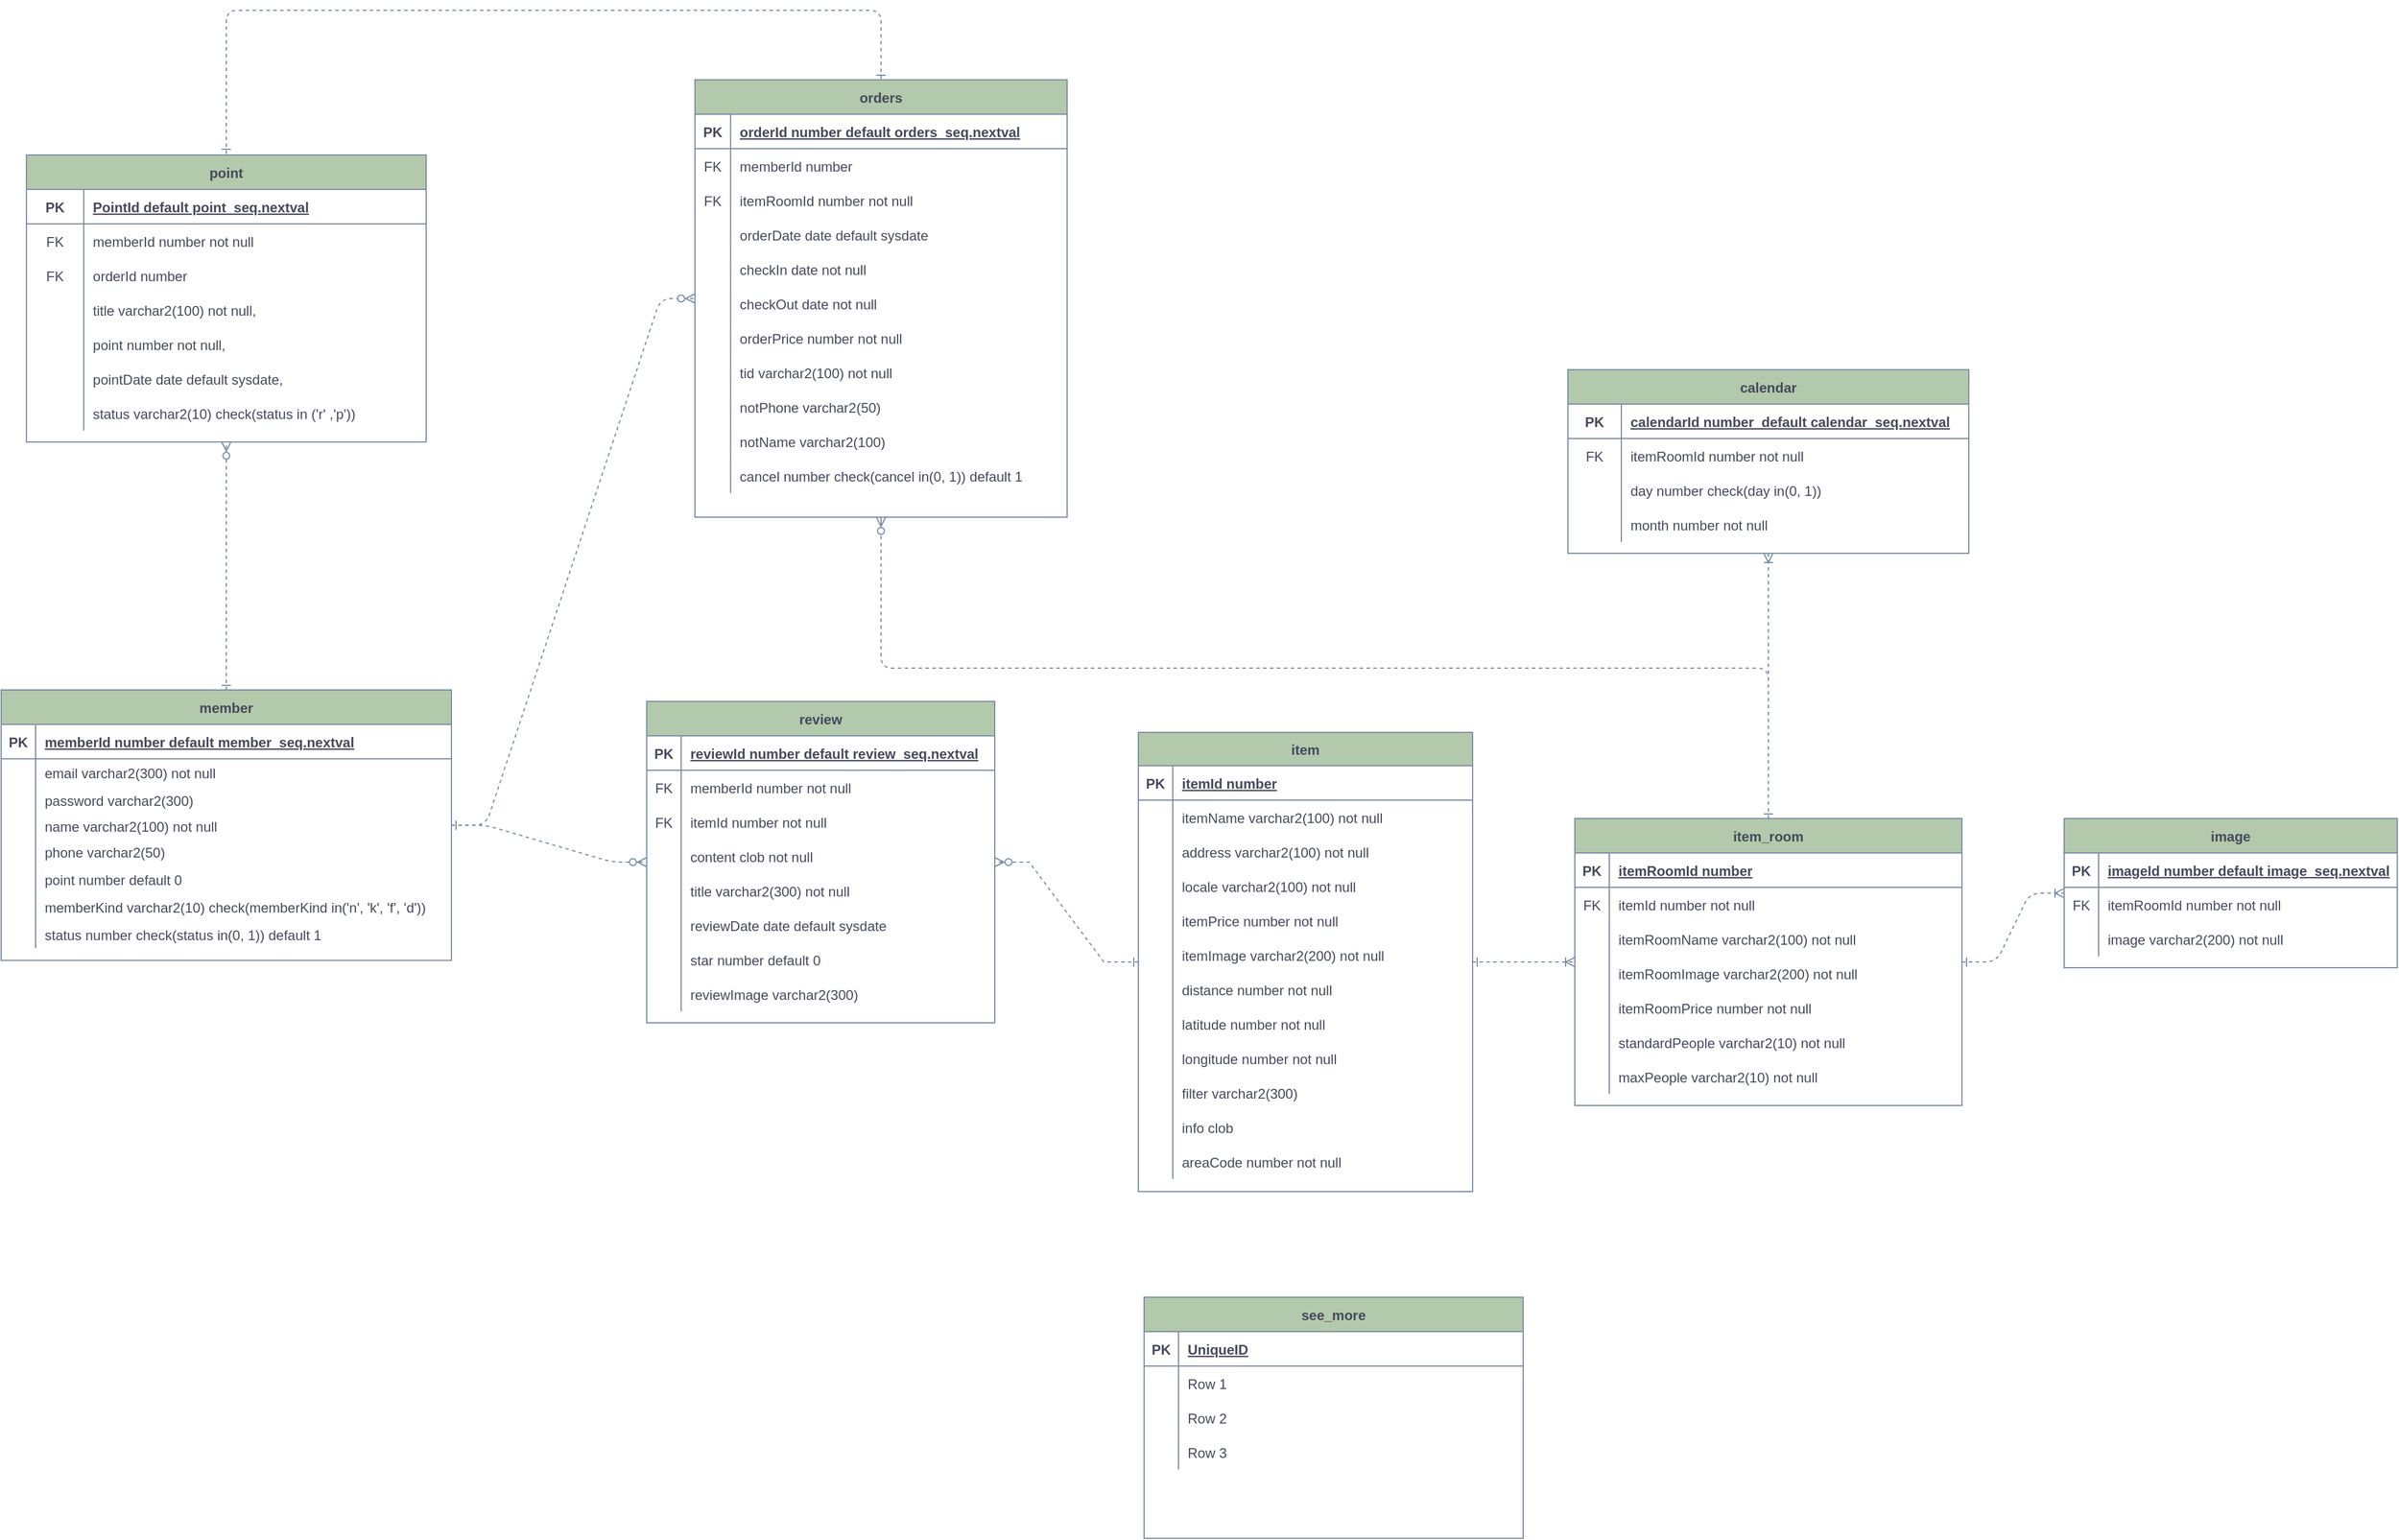<mxfile version="16.4.7" type="device"><diagram id="R2lEEEUBdFMjLlhIrx00" name="Page-1"><mxGraphModel dx="1662" dy="794" grid="0" gridSize="10" guides="1" tooltips="1" connect="1" arrows="1" fold="1" page="1" pageScale="1" pageWidth="3300" pageHeight="2339" math="0" shadow="0" extFonts="Permanent Marker^https://fonts.googleapis.com/css?family=Permanent+Marker"><root><mxCell id="0"/><mxCell id="1" parent="0"/><mxCell id="C-vyLk0tnHw3VtMMgP7b-2" value="orders" style="shape=table;startSize=30;container=1;collapsible=1;childLayout=tableLayout;fixedRows=1;rowLines=0;fontStyle=1;align=center;resizeLast=1;fillColor=#B2C9AB;strokeColor=#788AA3;fontColor=#46495D;" parent="1" vertex="1"><mxGeometry x="1054" y="364.5" width="324" height="381" as="geometry"><mxRectangle x="200" y="340" width="65" height="30" as="alternateBounds"/></mxGeometry></mxCell><mxCell id="C-vyLk0tnHw3VtMMgP7b-3" value="" style="shape=partialRectangle;collapsible=0;dropTarget=0;pointerEvents=0;fillColor=none;points=[[0,0.5],[1,0.5]];portConstraint=eastwest;top=0;left=0;right=0;bottom=1;strokeColor=#788AA3;fontColor=#46495D;" parent="C-vyLk0tnHw3VtMMgP7b-2" vertex="1"><mxGeometry y="30" width="324" height="30" as="geometry"/></mxCell><mxCell id="C-vyLk0tnHw3VtMMgP7b-4" value="PK" style="shape=partialRectangle;overflow=hidden;connectable=0;fillColor=none;top=0;left=0;bottom=0;right=0;fontStyle=1;strokeColor=#788AA3;fontColor=#46495D;" parent="C-vyLk0tnHw3VtMMgP7b-3" vertex="1"><mxGeometry width="31.059" height="30" as="geometry"><mxRectangle width="31.059" height="30" as="alternateBounds"/></mxGeometry></mxCell><mxCell id="C-vyLk0tnHw3VtMMgP7b-5" value="orderId number default orders_seq.nextval" style="shape=partialRectangle;overflow=hidden;connectable=0;fillColor=none;top=0;left=0;bottom=0;right=0;align=left;spacingLeft=6;fontStyle=5;strokeColor=#788AA3;fontColor=#46495D;" parent="C-vyLk0tnHw3VtMMgP7b-3" vertex="1"><mxGeometry x="31.059" width="292.941" height="30" as="geometry"><mxRectangle width="292.941" height="30" as="alternateBounds"/></mxGeometry></mxCell><mxCell id="C-vyLk0tnHw3VtMMgP7b-6" value="" style="shape=partialRectangle;collapsible=0;dropTarget=0;pointerEvents=0;fillColor=none;points=[[0,0.5],[1,0.5]];portConstraint=eastwest;top=0;left=0;right=0;bottom=0;strokeColor=#788AA3;fontColor=#46495D;" parent="C-vyLk0tnHw3VtMMgP7b-2" vertex="1"><mxGeometry y="60" width="324" height="30" as="geometry"/></mxCell><mxCell id="C-vyLk0tnHw3VtMMgP7b-7" value="FK" style="shape=partialRectangle;overflow=hidden;connectable=0;fillColor=none;top=0;left=0;bottom=0;right=0;strokeColor=#788AA3;fontColor=#46495D;" parent="C-vyLk0tnHw3VtMMgP7b-6" vertex="1"><mxGeometry width="31.059" height="30" as="geometry"><mxRectangle width="31.059" height="30" as="alternateBounds"/></mxGeometry></mxCell><mxCell id="C-vyLk0tnHw3VtMMgP7b-8" value="memberId number" style="shape=partialRectangle;overflow=hidden;connectable=0;fillColor=none;top=0;left=0;bottom=0;right=0;align=left;spacingLeft=6;strokeColor=#788AA3;fontColor=#46495D;strokeWidth=4;perimeterSpacing=13;" parent="C-vyLk0tnHw3VtMMgP7b-6" vertex="1"><mxGeometry x="31.059" width="292.941" height="30" as="geometry"><mxRectangle width="292.941" height="30" as="alternateBounds"/></mxGeometry></mxCell><mxCell id="RoM6pz60O-RjiuC7s1YH-94" value="" style="shape=partialRectangle;collapsible=0;dropTarget=0;pointerEvents=0;fillColor=none;points=[[0,0.5],[1,0.5]];portConstraint=eastwest;top=0;left=0;right=0;bottom=0;strokeColor=#788AA3;fontColor=#46495D;" parent="C-vyLk0tnHw3VtMMgP7b-2" vertex="1"><mxGeometry y="90" width="324" height="30" as="geometry"/></mxCell><mxCell id="RoM6pz60O-RjiuC7s1YH-95" value="FK" style="shape=partialRectangle;overflow=hidden;connectable=0;fillColor=none;top=0;left=0;bottom=0;right=0;strokeColor=#788AA3;fontColor=#46495D;" parent="RoM6pz60O-RjiuC7s1YH-94" vertex="1"><mxGeometry width="31.059" height="30" as="geometry"><mxRectangle width="31.059" height="30" as="alternateBounds"/></mxGeometry></mxCell><mxCell id="RoM6pz60O-RjiuC7s1YH-96" value="itemRoomId number not null" style="shape=partialRectangle;overflow=hidden;connectable=0;fillColor=none;top=0;left=0;bottom=0;right=0;align=left;spacingLeft=6;strokeColor=#788AA3;fontColor=#46495D;strokeWidth=4;perimeterSpacing=13;" parent="RoM6pz60O-RjiuC7s1YH-94" vertex="1"><mxGeometry x="31.059" width="292.941" height="30" as="geometry"><mxRectangle width="292.941" height="30" as="alternateBounds"/></mxGeometry></mxCell><mxCell id="gOkt5tljIx8d3Lokytzx-31" value="" style="shape=partialRectangle;collapsible=0;dropTarget=0;pointerEvents=0;fillColor=none;points=[[0,0.5],[1,0.5]];portConstraint=eastwest;top=0;left=0;right=0;bottom=0;strokeColor=#788AA3;fontColor=#46495D;" parent="C-vyLk0tnHw3VtMMgP7b-2" vertex="1"><mxGeometry y="120" width="324" height="30" as="geometry"/></mxCell><mxCell id="gOkt5tljIx8d3Lokytzx-32" value="" style="shape=partialRectangle;overflow=hidden;connectable=0;fillColor=none;top=0;left=0;bottom=0;right=0;strokeColor=#788AA3;fontColor=#46495D;" parent="gOkt5tljIx8d3Lokytzx-31" vertex="1"><mxGeometry width="31.059" height="30" as="geometry"><mxRectangle width="31.059" height="30" as="alternateBounds"/></mxGeometry></mxCell><mxCell id="gOkt5tljIx8d3Lokytzx-33" value="orderDate date default sysdate" style="shape=partialRectangle;overflow=hidden;connectable=0;fillColor=none;top=0;left=0;bottom=0;right=0;align=left;spacingLeft=6;strokeColor=#788AA3;fontColor=#46495D;strokeWidth=4;perimeterSpacing=13;" parent="gOkt5tljIx8d3Lokytzx-31" vertex="1"><mxGeometry x="31.059" width="292.941" height="30" as="geometry"><mxRectangle width="292.941" height="30" as="alternateBounds"/></mxGeometry></mxCell><mxCell id="gOkt5tljIx8d3Lokytzx-36" value="" style="shape=partialRectangle;collapsible=0;dropTarget=0;pointerEvents=0;fillColor=none;points=[[0,0.5],[1,0.5]];portConstraint=eastwest;top=0;left=0;right=0;bottom=0;strokeColor=#788AA3;fontColor=#46495D;" parent="C-vyLk0tnHw3VtMMgP7b-2" vertex="1"><mxGeometry y="150" width="324" height="30" as="geometry"/></mxCell><mxCell id="gOkt5tljIx8d3Lokytzx-37" value="" style="shape=partialRectangle;overflow=hidden;connectable=0;fillColor=none;top=0;left=0;bottom=0;right=0;strokeColor=#788AA3;fontColor=#46495D;" parent="gOkt5tljIx8d3Lokytzx-36" vertex="1"><mxGeometry width="31.059" height="30" as="geometry"><mxRectangle width="31.059" height="30" as="alternateBounds"/></mxGeometry></mxCell><mxCell id="gOkt5tljIx8d3Lokytzx-38" value="checkIn date not null" style="shape=partialRectangle;overflow=hidden;connectable=0;fillColor=none;top=0;left=0;bottom=0;right=0;align=left;spacingLeft=6;strokeColor=#788AA3;fontColor=#46495D;strokeWidth=4;perimeterSpacing=13;" parent="gOkt5tljIx8d3Lokytzx-36" vertex="1"><mxGeometry x="31.059" width="292.941" height="30" as="geometry"><mxRectangle width="292.941" height="30" as="alternateBounds"/></mxGeometry></mxCell><mxCell id="gOkt5tljIx8d3Lokytzx-39" value="" style="shape=partialRectangle;collapsible=0;dropTarget=0;pointerEvents=0;fillColor=none;points=[[0,0.5],[1,0.5]];portConstraint=eastwest;top=0;left=0;right=0;bottom=0;strokeColor=#788AA3;fontColor=#46495D;" parent="C-vyLk0tnHw3VtMMgP7b-2" vertex="1"><mxGeometry y="180" width="324" height="30" as="geometry"/></mxCell><mxCell id="gOkt5tljIx8d3Lokytzx-40" value="" style="shape=partialRectangle;overflow=hidden;connectable=0;fillColor=none;top=0;left=0;bottom=0;right=0;strokeColor=#788AA3;fontColor=#46495D;" parent="gOkt5tljIx8d3Lokytzx-39" vertex="1"><mxGeometry width="31.059" height="30" as="geometry"><mxRectangle width="31.059" height="30" as="alternateBounds"/></mxGeometry></mxCell><mxCell id="gOkt5tljIx8d3Lokytzx-41" value="checkOut date not null" style="shape=partialRectangle;overflow=hidden;connectable=0;fillColor=none;top=0;left=0;bottom=0;right=0;align=left;spacingLeft=6;strokeColor=#788AA3;fontColor=#46495D;strokeWidth=4;perimeterSpacing=13;" parent="gOkt5tljIx8d3Lokytzx-39" vertex="1"><mxGeometry x="31.059" width="292.941" height="30" as="geometry"><mxRectangle width="292.941" height="30" as="alternateBounds"/></mxGeometry></mxCell><mxCell id="gOkt5tljIx8d3Lokytzx-42" value="" style="shape=partialRectangle;collapsible=0;dropTarget=0;pointerEvents=0;fillColor=none;points=[[0,0.5],[1,0.5]];portConstraint=eastwest;top=0;left=0;right=0;bottom=0;strokeColor=#788AA3;fontColor=#46495D;" parent="C-vyLk0tnHw3VtMMgP7b-2" vertex="1"><mxGeometry y="210" width="324" height="30" as="geometry"/></mxCell><mxCell id="gOkt5tljIx8d3Lokytzx-43" value="" style="shape=partialRectangle;overflow=hidden;connectable=0;fillColor=none;top=0;left=0;bottom=0;right=0;strokeColor=#788AA3;fontColor=#46495D;" parent="gOkt5tljIx8d3Lokytzx-42" vertex="1"><mxGeometry width="31.059" height="30" as="geometry"><mxRectangle width="31.059" height="30" as="alternateBounds"/></mxGeometry></mxCell><mxCell id="gOkt5tljIx8d3Lokytzx-44" value="orderPrice number not null" style="shape=partialRectangle;overflow=hidden;connectable=0;fillColor=none;top=0;left=0;bottom=0;right=0;align=left;spacingLeft=6;strokeColor=#788AA3;fontColor=#46495D;strokeWidth=4;perimeterSpacing=13;" parent="gOkt5tljIx8d3Lokytzx-42" vertex="1"><mxGeometry x="31.059" width="292.941" height="30" as="geometry"><mxRectangle width="292.941" height="30" as="alternateBounds"/></mxGeometry></mxCell><mxCell id="lRnuTUR2JQm99yMNgBZj-7" value="" style="shape=partialRectangle;collapsible=0;dropTarget=0;pointerEvents=0;fillColor=none;points=[[0,0.5],[1,0.5]];portConstraint=eastwest;top=0;left=0;right=0;bottom=0;strokeColor=#788AA3;fontColor=#46495D;" parent="C-vyLk0tnHw3VtMMgP7b-2" vertex="1"><mxGeometry y="240" width="324" height="30" as="geometry"/></mxCell><mxCell id="lRnuTUR2JQm99yMNgBZj-8" value="" style="shape=partialRectangle;overflow=hidden;connectable=0;fillColor=none;top=0;left=0;bottom=0;right=0;strokeColor=#788AA3;fontColor=#46495D;" parent="lRnuTUR2JQm99yMNgBZj-7" vertex="1"><mxGeometry width="31.059" height="30" as="geometry"><mxRectangle width="31.059" height="30" as="alternateBounds"/></mxGeometry></mxCell><mxCell id="lRnuTUR2JQm99yMNgBZj-9" value="tid varchar2(100) not null" style="shape=partialRectangle;overflow=hidden;connectable=0;fillColor=none;top=0;left=0;bottom=0;right=0;align=left;spacingLeft=6;strokeColor=#788AA3;fontColor=#46495D;strokeWidth=4;perimeterSpacing=13;" parent="lRnuTUR2JQm99yMNgBZj-7" vertex="1"><mxGeometry x="31.059" width="292.941" height="30" as="geometry"><mxRectangle width="292.941" height="30" as="alternateBounds"/></mxGeometry></mxCell><mxCell id="pIeWxYy_aEIomPVwPKFi-1" value="" style="shape=partialRectangle;collapsible=0;dropTarget=0;pointerEvents=0;fillColor=none;points=[[0,0.5],[1,0.5]];portConstraint=eastwest;top=0;left=0;right=0;bottom=0;strokeColor=#788AA3;fontColor=#46495D;" parent="C-vyLk0tnHw3VtMMgP7b-2" vertex="1"><mxGeometry y="270" width="324" height="30" as="geometry"/></mxCell><mxCell id="pIeWxYy_aEIomPVwPKFi-2" value="" style="shape=partialRectangle;overflow=hidden;connectable=0;fillColor=none;top=0;left=0;bottom=0;right=0;strokeColor=#788AA3;fontColor=#46495D;" parent="pIeWxYy_aEIomPVwPKFi-1" vertex="1"><mxGeometry width="31.059" height="30" as="geometry"><mxRectangle width="31.059" height="30" as="alternateBounds"/></mxGeometry></mxCell><mxCell id="pIeWxYy_aEIomPVwPKFi-3" value="notPhone varchar2(50)" style="shape=partialRectangle;overflow=hidden;connectable=0;fillColor=none;top=0;left=0;bottom=0;right=0;align=left;spacingLeft=6;strokeColor=#788AA3;fontColor=#46495D;strokeWidth=4;perimeterSpacing=13;" parent="pIeWxYy_aEIomPVwPKFi-1" vertex="1"><mxGeometry x="31.059" width="292.941" height="30" as="geometry"><mxRectangle width="292.941" height="30" as="alternateBounds"/></mxGeometry></mxCell><mxCell id="gHeUn4_iyDWu1PX3EK4w-1" value="" style="shape=partialRectangle;collapsible=0;dropTarget=0;pointerEvents=0;fillColor=none;points=[[0,0.5],[1,0.5]];portConstraint=eastwest;top=0;left=0;right=0;bottom=0;strokeColor=#788AA3;fontColor=#46495D;" parent="C-vyLk0tnHw3VtMMgP7b-2" vertex="1"><mxGeometry y="300" width="324" height="30" as="geometry"/></mxCell><mxCell id="gHeUn4_iyDWu1PX3EK4w-2" value="" style="shape=partialRectangle;overflow=hidden;connectable=0;fillColor=none;top=0;left=0;bottom=0;right=0;strokeColor=#788AA3;fontColor=#46495D;" parent="gHeUn4_iyDWu1PX3EK4w-1" vertex="1"><mxGeometry width="31.059" height="30" as="geometry"><mxRectangle width="31.059" height="30" as="alternateBounds"/></mxGeometry></mxCell><mxCell id="gHeUn4_iyDWu1PX3EK4w-3" value="notName varchar2(100)" style="shape=partialRectangle;overflow=hidden;connectable=0;fillColor=none;top=0;left=0;bottom=0;right=0;align=left;spacingLeft=6;strokeColor=#788AA3;fontColor=#46495D;strokeWidth=4;perimeterSpacing=13;" parent="gHeUn4_iyDWu1PX3EK4w-1" vertex="1"><mxGeometry x="31.059" width="292.941" height="30" as="geometry"><mxRectangle width="292.941" height="30" as="alternateBounds"/></mxGeometry></mxCell><mxCell id="gOkt5tljIx8d3Lokytzx-58" value="" style="shape=partialRectangle;collapsible=0;dropTarget=0;pointerEvents=0;fillColor=none;points=[[0,0.5],[1,0.5]];portConstraint=eastwest;top=0;left=0;right=0;bottom=0;strokeColor=#788AA3;fontColor=#46495D;" parent="C-vyLk0tnHw3VtMMgP7b-2" vertex="1"><mxGeometry y="330" width="324" height="30" as="geometry"/></mxCell><mxCell id="gOkt5tljIx8d3Lokytzx-59" value="" style="shape=partialRectangle;overflow=hidden;connectable=0;fillColor=none;top=0;left=0;bottom=0;right=0;strokeColor=#788AA3;fontColor=#46495D;" parent="gOkt5tljIx8d3Lokytzx-58" vertex="1"><mxGeometry width="31.059" height="30" as="geometry"><mxRectangle width="31.059" height="30" as="alternateBounds"/></mxGeometry></mxCell><mxCell id="gOkt5tljIx8d3Lokytzx-60" value="cancel number check(cancel in(0, 1)) default 1" style="shape=partialRectangle;overflow=hidden;connectable=0;fillColor=none;top=0;left=0;bottom=0;right=0;align=left;spacingLeft=6;strokeColor=#788AA3;fontColor=#46495D;strokeWidth=4;perimeterSpacing=13;" parent="gOkt5tljIx8d3Lokytzx-58" vertex="1"><mxGeometry x="31.059" width="292.941" height="30" as="geometry"><mxRectangle width="292.941" height="30" as="alternateBounds"/></mxGeometry></mxCell><mxCell id="C-vyLk0tnHw3VtMMgP7b-23" value="member" style="shape=table;startSize=30;container=1;collapsible=1;childLayout=tableLayout;fixedRows=1;rowLines=0;fontStyle=1;align=center;resizeLast=1;fillColor=#B2C9AB;strokeColor=#788AA3;fontColor=#46495D;" parent="1" vertex="1"><mxGeometry x="450" y="896" width="392" height="235.63" as="geometry"/></mxCell><mxCell id="C-vyLk0tnHw3VtMMgP7b-24" value="" style="shape=partialRectangle;collapsible=0;dropTarget=0;pointerEvents=0;fillColor=none;points=[[0,0.5],[1,0.5]];portConstraint=eastwest;top=0;left=0;right=0;bottom=1;strokeColor=#788AA3;fontColor=#46495D;" parent="C-vyLk0tnHw3VtMMgP7b-23" vertex="1"><mxGeometry y="30" width="392" height="30" as="geometry"/></mxCell><mxCell id="C-vyLk0tnHw3VtMMgP7b-25" value="PK" style="shape=partialRectangle;overflow=hidden;connectable=0;fillColor=none;top=0;left=0;bottom=0;right=0;fontStyle=1;strokeColor=#788AA3;fontColor=#46495D;" parent="C-vyLk0tnHw3VtMMgP7b-24" vertex="1"><mxGeometry width="30" height="30" as="geometry"><mxRectangle width="30" height="30" as="alternateBounds"/></mxGeometry></mxCell><mxCell id="C-vyLk0tnHw3VtMMgP7b-26" value="memberId number default member_seq.nextval" style="shape=partialRectangle;overflow=hidden;connectable=0;fillColor=none;top=0;left=0;bottom=0;right=0;align=left;spacingLeft=6;fontStyle=5;strokeColor=#788AA3;fontColor=#46495D;" parent="C-vyLk0tnHw3VtMMgP7b-24" vertex="1"><mxGeometry x="30" width="362" height="30" as="geometry"><mxRectangle width="362" height="30" as="alternateBounds"/></mxGeometry></mxCell><mxCell id="C-vyLk0tnHw3VtMMgP7b-27" value="" style="shape=partialRectangle;collapsible=0;dropTarget=0;pointerEvents=0;fillColor=none;points=[[0,0.5],[1,0.5]];portConstraint=eastwest;top=0;left=0;right=0;bottom=0;strokeColor=#788AA3;fontColor=#46495D;" parent="C-vyLk0tnHw3VtMMgP7b-23" vertex="1"><mxGeometry y="60" width="392" height="24" as="geometry"/></mxCell><mxCell id="C-vyLk0tnHw3VtMMgP7b-28" value="" style="shape=partialRectangle;overflow=hidden;connectable=0;fillColor=none;top=0;left=0;bottom=0;right=0;strokeColor=#788AA3;fontColor=#46495D;" parent="C-vyLk0tnHw3VtMMgP7b-27" vertex="1"><mxGeometry width="30" height="24" as="geometry"><mxRectangle width="30" height="24" as="alternateBounds"/></mxGeometry></mxCell><mxCell id="C-vyLk0tnHw3VtMMgP7b-29" value="email varchar2(300) not null" style="shape=partialRectangle;overflow=hidden;connectable=0;fillColor=none;top=0;left=0;bottom=0;right=0;align=left;spacingLeft=6;strokeColor=#788AA3;fontColor=#46495D;" parent="C-vyLk0tnHw3VtMMgP7b-27" vertex="1"><mxGeometry x="30" width="362" height="24" as="geometry"><mxRectangle width="362" height="24" as="alternateBounds"/></mxGeometry></mxCell><mxCell id="RoM6pz60O-RjiuC7s1YH-97" value="" style="shape=partialRectangle;collapsible=0;dropTarget=0;pointerEvents=0;fillColor=none;points=[[0,0.5],[1,0.5]];portConstraint=eastwest;top=0;left=0;right=0;bottom=0;strokeColor=#788AA3;fontColor=#46495D;" parent="C-vyLk0tnHw3VtMMgP7b-23" vertex="1"><mxGeometry y="84" width="392" height="24" as="geometry"/></mxCell><mxCell id="RoM6pz60O-RjiuC7s1YH-98" value="" style="shape=partialRectangle;overflow=hidden;connectable=0;fillColor=none;top=0;left=0;bottom=0;right=0;strokeColor=#788AA3;fontColor=#46495D;" parent="RoM6pz60O-RjiuC7s1YH-97" vertex="1"><mxGeometry width="30" height="24" as="geometry"><mxRectangle width="30" height="24" as="alternateBounds"/></mxGeometry></mxCell><mxCell id="RoM6pz60O-RjiuC7s1YH-99" value="password varchar2(300)" style="shape=partialRectangle;overflow=hidden;connectable=0;fillColor=none;top=0;left=0;bottom=0;right=0;align=left;spacingLeft=6;strokeColor=#788AA3;fontColor=#46495D;" parent="RoM6pz60O-RjiuC7s1YH-97" vertex="1"><mxGeometry x="30" width="362" height="24" as="geometry"><mxRectangle width="362" height="24" as="alternateBounds"/></mxGeometry></mxCell><mxCell id="RoM6pz60O-RjiuC7s1YH-101" value="" style="shape=partialRectangle;collapsible=0;dropTarget=0;pointerEvents=0;fillColor=none;points=[[0,0.5],[1,0.5]];portConstraint=eastwest;top=0;left=0;right=0;bottom=0;strokeColor=#788AA3;fontColor=#46495D;" parent="C-vyLk0tnHw3VtMMgP7b-23" vertex="1"><mxGeometry y="108" width="392" height="21" as="geometry"/></mxCell><mxCell id="RoM6pz60O-RjiuC7s1YH-102" value="" style="shape=partialRectangle;overflow=hidden;connectable=0;fillColor=none;top=0;left=0;bottom=0;right=0;strokeColor=#788AA3;fontColor=#46495D;" parent="RoM6pz60O-RjiuC7s1YH-101" vertex="1"><mxGeometry width="30" height="21" as="geometry"><mxRectangle width="30" height="21" as="alternateBounds"/></mxGeometry></mxCell><mxCell id="RoM6pz60O-RjiuC7s1YH-103" value="name varchar2(100) not null" style="shape=partialRectangle;overflow=hidden;connectable=0;fillColor=none;top=0;left=0;bottom=0;right=0;align=left;spacingLeft=6;strokeColor=#788AA3;fontColor=#46495D;" parent="RoM6pz60O-RjiuC7s1YH-101" vertex="1"><mxGeometry x="30" width="362" height="21" as="geometry"><mxRectangle width="362" height="21" as="alternateBounds"/></mxGeometry></mxCell><mxCell id="RoM6pz60O-RjiuC7s1YH-110" value="" style="shape=partialRectangle;collapsible=0;dropTarget=0;pointerEvents=0;fillColor=none;points=[[0,0.5],[1,0.5]];portConstraint=eastwest;top=0;left=0;right=0;bottom=0;strokeColor=#788AA3;fontColor=#46495D;" parent="C-vyLk0tnHw3VtMMgP7b-23" vertex="1"><mxGeometry y="129" width="392" height="24" as="geometry"/></mxCell><mxCell id="RoM6pz60O-RjiuC7s1YH-111" value="" style="shape=partialRectangle;overflow=hidden;connectable=0;fillColor=none;top=0;left=0;bottom=0;right=0;strokeColor=#788AA3;fontColor=#46495D;" parent="RoM6pz60O-RjiuC7s1YH-110" vertex="1"><mxGeometry width="30" height="24" as="geometry"><mxRectangle width="30" height="24" as="alternateBounds"/></mxGeometry></mxCell><mxCell id="RoM6pz60O-RjiuC7s1YH-112" value="phone varchar2(50)" style="shape=partialRectangle;overflow=hidden;connectable=0;fillColor=none;top=0;left=0;bottom=0;right=0;align=left;spacingLeft=6;strokeColor=#788AA3;fontColor=#46495D;" parent="RoM6pz60O-RjiuC7s1YH-110" vertex="1"><mxGeometry x="30" width="362" height="24" as="geometry"><mxRectangle width="362" height="24" as="alternateBounds"/></mxGeometry></mxCell><mxCell id="RoM6pz60O-RjiuC7s1YH-113" value="" style="shape=partialRectangle;collapsible=0;dropTarget=0;pointerEvents=0;fillColor=none;points=[[0,0.5],[1,0.5]];portConstraint=eastwest;top=0;left=0;right=0;bottom=0;strokeColor=#788AA3;fontColor=#46495D;" parent="C-vyLk0tnHw3VtMMgP7b-23" vertex="1"><mxGeometry y="153" width="392" height="24" as="geometry"/></mxCell><mxCell id="RoM6pz60O-RjiuC7s1YH-114" value="" style="shape=partialRectangle;overflow=hidden;connectable=0;fillColor=none;top=0;left=0;bottom=0;right=0;strokeColor=#788AA3;fontColor=#46495D;" parent="RoM6pz60O-RjiuC7s1YH-113" vertex="1"><mxGeometry width="30" height="24" as="geometry"><mxRectangle width="30" height="24" as="alternateBounds"/></mxGeometry></mxCell><mxCell id="RoM6pz60O-RjiuC7s1YH-115" value="point number default 0" style="shape=partialRectangle;overflow=hidden;connectable=0;fillColor=none;top=0;left=0;bottom=0;right=0;align=left;spacingLeft=6;strokeColor=#788AA3;fontColor=#46495D;" parent="RoM6pz60O-RjiuC7s1YH-113" vertex="1"><mxGeometry x="30" width="362" height="24" as="geometry"><mxRectangle width="362" height="24" as="alternateBounds"/></mxGeometry></mxCell><mxCell id="JHhf9FThwjVNR7niI-Nh-16" value="" style="shape=partialRectangle;collapsible=0;dropTarget=0;pointerEvents=0;fillColor=none;points=[[0,0.5],[1,0.5]];portConstraint=eastwest;top=0;left=0;right=0;bottom=0;strokeColor=#788AA3;fontColor=#46495D;" parent="C-vyLk0tnHw3VtMMgP7b-23" vertex="1"><mxGeometry y="177" width="392" height="24" as="geometry"/></mxCell><mxCell id="JHhf9FThwjVNR7niI-Nh-17" value="" style="shape=partialRectangle;overflow=hidden;connectable=0;fillColor=none;top=0;left=0;bottom=0;right=0;strokeColor=#788AA3;fontColor=#46495D;" parent="JHhf9FThwjVNR7niI-Nh-16" vertex="1"><mxGeometry width="30" height="24" as="geometry"><mxRectangle width="30" height="24" as="alternateBounds"/></mxGeometry></mxCell><mxCell id="JHhf9FThwjVNR7niI-Nh-18" value="memberKind varchar2(10) check(memberKind in('n', 'k', 'f', 'd'))" style="shape=partialRectangle;overflow=hidden;connectable=0;fillColor=none;top=0;left=0;bottom=0;right=0;align=left;spacingLeft=6;strokeColor=#788AA3;fontColor=#46495D;" parent="JHhf9FThwjVNR7niI-Nh-16" vertex="1"><mxGeometry x="30" width="362" height="24" as="geometry"><mxRectangle width="362" height="24" as="alternateBounds"/></mxGeometry></mxCell><mxCell id="JHhf9FThwjVNR7niI-Nh-19" value="" style="shape=partialRectangle;collapsible=0;dropTarget=0;pointerEvents=0;fillColor=none;points=[[0,0.5],[1,0.5]];portConstraint=eastwest;top=0;left=0;right=0;bottom=0;strokeColor=#788AA3;fontColor=#46495D;" parent="C-vyLk0tnHw3VtMMgP7b-23" vertex="1"><mxGeometry y="201" width="392" height="24" as="geometry"/></mxCell><mxCell id="JHhf9FThwjVNR7niI-Nh-20" value="" style="shape=partialRectangle;overflow=hidden;connectable=0;fillColor=none;top=0;left=0;bottom=0;right=0;strokeColor=#788AA3;fontColor=#46495D;" parent="JHhf9FThwjVNR7niI-Nh-19" vertex="1"><mxGeometry width="30" height="24" as="geometry"><mxRectangle width="30" height="24" as="alternateBounds"/></mxGeometry></mxCell><mxCell id="JHhf9FThwjVNR7niI-Nh-21" value="status number check(status in(0, 1)) default 1" style="shape=partialRectangle;overflow=hidden;connectable=0;fillColor=none;top=0;left=0;bottom=0;right=0;align=left;spacingLeft=6;strokeColor=#788AA3;fontColor=#46495D;" parent="JHhf9FThwjVNR7niI-Nh-19" vertex="1"><mxGeometry x="30" width="362" height="24" as="geometry"><mxRectangle width="362" height="24" as="alternateBounds"/></mxGeometry></mxCell><mxCell id="RoM6pz60O-RjiuC7s1YH-73" value="item" style="shape=table;startSize=29;container=1;collapsible=1;childLayout=tableLayout;fixedRows=1;rowLines=0;fontStyle=1;align=center;resizeLast=1;rounded=0;sketch=0;fontColor=#46495D;strokeColor=#788AA3;fillColor=#B2C9AB;" parent="1" vertex="1"><mxGeometry x="1440" y="933" width="291" height="400.06" as="geometry"/></mxCell><mxCell id="RoM6pz60O-RjiuC7s1YH-74" value="" style="shape=partialRectangle;collapsible=0;dropTarget=0;pointerEvents=0;fillColor=none;top=0;left=0;bottom=1;right=0;points=[[0,0.5],[1,0.5]];portConstraint=eastwest;rounded=0;sketch=0;fontColor=#46495D;strokeColor=#788AA3;" parent="RoM6pz60O-RjiuC7s1YH-73" vertex="1"><mxGeometry y="29" width="291" height="30" as="geometry"/></mxCell><mxCell id="RoM6pz60O-RjiuC7s1YH-75" value="PK" style="shape=partialRectangle;connectable=0;fillColor=none;top=0;left=0;bottom=0;right=0;fontStyle=1;overflow=hidden;rounded=0;sketch=0;fontColor=#46495D;strokeColor=#788AA3;" parent="RoM6pz60O-RjiuC7s1YH-74" vertex="1"><mxGeometry width="30" height="30" as="geometry"><mxRectangle width="30" height="30" as="alternateBounds"/></mxGeometry></mxCell><mxCell id="RoM6pz60O-RjiuC7s1YH-76" value="itemId number" style="shape=partialRectangle;connectable=0;fillColor=none;top=0;left=0;bottom=0;right=0;align=left;spacingLeft=6;fontStyle=5;overflow=hidden;rounded=0;sketch=0;fontColor=#46495D;strokeColor=#788AA3;" parent="RoM6pz60O-RjiuC7s1YH-74" vertex="1"><mxGeometry x="30" width="261" height="30" as="geometry"><mxRectangle width="261" height="30" as="alternateBounds"/></mxGeometry></mxCell><mxCell id="RoM6pz60O-RjiuC7s1YH-77" value="" style="shape=partialRectangle;collapsible=0;dropTarget=0;pointerEvents=0;fillColor=none;top=0;left=0;bottom=0;right=0;points=[[0,0.5],[1,0.5]];portConstraint=eastwest;rounded=0;sketch=0;fontColor=#46495D;strokeColor=#788AA3;" parent="RoM6pz60O-RjiuC7s1YH-73" vertex="1"><mxGeometry y="59" width="291" height="30" as="geometry"/></mxCell><mxCell id="RoM6pz60O-RjiuC7s1YH-78" value="" style="shape=partialRectangle;connectable=0;fillColor=none;top=0;left=0;bottom=0;right=0;editable=1;overflow=hidden;rounded=0;sketch=0;fontColor=#46495D;strokeColor=#788AA3;" parent="RoM6pz60O-RjiuC7s1YH-77" vertex="1"><mxGeometry width="30" height="30" as="geometry"><mxRectangle width="30" height="30" as="alternateBounds"/></mxGeometry></mxCell><mxCell id="RoM6pz60O-RjiuC7s1YH-79" value="itemName varchar2(100) not null" style="shape=partialRectangle;connectable=0;fillColor=none;top=0;left=0;bottom=0;right=0;align=left;spacingLeft=6;overflow=hidden;rounded=0;sketch=0;fontColor=#46495D;strokeColor=#788AA3;" parent="RoM6pz60O-RjiuC7s1YH-77" vertex="1"><mxGeometry x="30" width="261" height="30" as="geometry"><mxRectangle width="261" height="30" as="alternateBounds"/></mxGeometry></mxCell><mxCell id="JHhf9FThwjVNR7niI-Nh-10" value="" style="shape=partialRectangle;collapsible=0;dropTarget=0;pointerEvents=0;fillColor=none;top=0;left=0;bottom=0;right=0;points=[[0,0.5],[1,0.5]];portConstraint=eastwest;rounded=0;sketch=0;fontColor=#46495D;strokeColor=#788AA3;" parent="RoM6pz60O-RjiuC7s1YH-73" vertex="1"><mxGeometry y="89" width="291" height="30" as="geometry"/></mxCell><mxCell id="JHhf9FThwjVNR7niI-Nh-11" value="" style="shape=partialRectangle;connectable=0;fillColor=none;top=0;left=0;bottom=0;right=0;editable=1;overflow=hidden;rounded=0;sketch=0;fontColor=#46495D;strokeColor=#788AA3;" parent="JHhf9FThwjVNR7niI-Nh-10" vertex="1"><mxGeometry width="30" height="30" as="geometry"><mxRectangle width="30" height="30" as="alternateBounds"/></mxGeometry></mxCell><mxCell id="JHhf9FThwjVNR7niI-Nh-12" value="address varchar2(100) not null" style="shape=partialRectangle;connectable=0;fillColor=none;top=0;left=0;bottom=0;right=0;align=left;spacingLeft=6;overflow=hidden;rounded=0;sketch=0;fontColor=#46495D;strokeColor=#788AA3;" parent="JHhf9FThwjVNR7niI-Nh-10" vertex="1"><mxGeometry x="30" width="261" height="30" as="geometry"><mxRectangle width="261" height="30" as="alternateBounds"/></mxGeometry></mxCell><mxCell id="RoM6pz60O-RjiuC7s1YH-80" value="" style="shape=partialRectangle;collapsible=0;dropTarget=0;pointerEvents=0;fillColor=none;top=0;left=0;bottom=0;right=0;points=[[0,0.5],[1,0.5]];portConstraint=eastwest;rounded=0;sketch=0;fontColor=#46495D;strokeColor=#788AA3;" parent="RoM6pz60O-RjiuC7s1YH-73" vertex="1"><mxGeometry y="119" width="291" height="30" as="geometry"/></mxCell><mxCell id="RoM6pz60O-RjiuC7s1YH-81" value="" style="shape=partialRectangle;connectable=0;fillColor=none;top=0;left=0;bottom=0;right=0;editable=1;overflow=hidden;rounded=0;sketch=0;fontColor=#46495D;strokeColor=#788AA3;" parent="RoM6pz60O-RjiuC7s1YH-80" vertex="1"><mxGeometry width="30" height="30" as="geometry"><mxRectangle width="30" height="30" as="alternateBounds"/></mxGeometry></mxCell><mxCell id="RoM6pz60O-RjiuC7s1YH-82" value="locale varchar2(100) not null" style="shape=partialRectangle;connectable=0;fillColor=none;top=0;left=0;bottom=0;right=0;align=left;spacingLeft=6;overflow=hidden;rounded=0;sketch=0;fontColor=#46495D;strokeColor=#788AA3;" parent="RoM6pz60O-RjiuC7s1YH-80" vertex="1"><mxGeometry x="30" width="261" height="30" as="geometry"><mxRectangle width="261" height="30" as="alternateBounds"/></mxGeometry></mxCell><mxCell id="RoM6pz60O-RjiuC7s1YH-83" value="" style="shape=partialRectangle;collapsible=0;dropTarget=0;pointerEvents=0;fillColor=none;top=0;left=0;bottom=0;right=0;points=[[0,0.5],[1,0.5]];portConstraint=eastwest;rounded=0;sketch=0;fontColor=#46495D;strokeColor=#788AA3;" parent="RoM6pz60O-RjiuC7s1YH-73" vertex="1"><mxGeometry y="149" width="291" height="30" as="geometry"/></mxCell><mxCell id="RoM6pz60O-RjiuC7s1YH-84" value="" style="shape=partialRectangle;connectable=0;fillColor=none;top=0;left=0;bottom=0;right=0;editable=1;overflow=hidden;rounded=0;sketch=0;fontColor=#46495D;strokeColor=#788AA3;" parent="RoM6pz60O-RjiuC7s1YH-83" vertex="1"><mxGeometry width="30" height="30" as="geometry"><mxRectangle width="30" height="30" as="alternateBounds"/></mxGeometry></mxCell><mxCell id="RoM6pz60O-RjiuC7s1YH-85" value="itemPrice number not null" style="shape=partialRectangle;connectable=0;fillColor=none;top=0;left=0;bottom=0;right=0;align=left;spacingLeft=6;overflow=hidden;rounded=0;sketch=0;fontColor=#46495D;strokeColor=#788AA3;" parent="RoM6pz60O-RjiuC7s1YH-83" vertex="1"><mxGeometry x="30" width="261" height="30" as="geometry"><mxRectangle width="261" height="30" as="alternateBounds"/></mxGeometry></mxCell><mxCell id="upvIbfptnqaT9_mOXQjy-16" value="" style="shape=partialRectangle;collapsible=0;dropTarget=0;pointerEvents=0;fillColor=none;top=0;left=0;bottom=0;right=0;points=[[0,0.5],[1,0.5]];portConstraint=eastwest;rounded=0;sketch=0;fontColor=#46495D;strokeColor=#788AA3;" parent="RoM6pz60O-RjiuC7s1YH-73" vertex="1"><mxGeometry y="179" width="291" height="30" as="geometry"/></mxCell><mxCell id="upvIbfptnqaT9_mOXQjy-17" value="" style="shape=partialRectangle;connectable=0;fillColor=none;top=0;left=0;bottom=0;right=0;editable=1;overflow=hidden;rounded=0;sketch=0;fontColor=#46495D;strokeColor=#788AA3;" parent="upvIbfptnqaT9_mOXQjy-16" vertex="1"><mxGeometry width="30" height="30" as="geometry"><mxRectangle width="30" height="30" as="alternateBounds"/></mxGeometry></mxCell><mxCell id="upvIbfptnqaT9_mOXQjy-18" value="itemImage varchar2(200) not null" style="shape=partialRectangle;connectable=0;fillColor=none;top=0;left=0;bottom=0;right=0;align=left;spacingLeft=6;overflow=hidden;rounded=0;sketch=0;fontColor=#46495D;strokeColor=#788AA3;" parent="upvIbfptnqaT9_mOXQjy-16" vertex="1"><mxGeometry x="30" width="261" height="30" as="geometry"><mxRectangle width="261" height="30" as="alternateBounds"/></mxGeometry></mxCell><mxCell id="JHhf9FThwjVNR7niI-Nh-13" value="" style="shape=partialRectangle;collapsible=0;dropTarget=0;pointerEvents=0;fillColor=none;top=0;left=0;bottom=0;right=0;points=[[0,0.5],[1,0.5]];portConstraint=eastwest;rounded=0;sketch=0;fontColor=#46495D;strokeColor=#788AA3;" parent="RoM6pz60O-RjiuC7s1YH-73" vertex="1"><mxGeometry y="209" width="291" height="30" as="geometry"/></mxCell><mxCell id="JHhf9FThwjVNR7niI-Nh-14" value="" style="shape=partialRectangle;connectable=0;fillColor=none;top=0;left=0;bottom=0;right=0;editable=1;overflow=hidden;rounded=0;sketch=0;fontColor=#46495D;strokeColor=#788AA3;" parent="JHhf9FThwjVNR7niI-Nh-13" vertex="1"><mxGeometry width="30" height="30" as="geometry"><mxRectangle width="30" height="30" as="alternateBounds"/></mxGeometry></mxCell><mxCell id="JHhf9FThwjVNR7niI-Nh-15" value="distance number not null" style="shape=partialRectangle;connectable=0;fillColor=none;top=0;left=0;bottom=0;right=0;align=left;spacingLeft=6;overflow=hidden;rounded=0;sketch=0;fontColor=#46495D;strokeColor=#788AA3;" parent="JHhf9FThwjVNR7niI-Nh-13" vertex="1"><mxGeometry x="30" width="261" height="30" as="geometry"><mxRectangle width="261" height="30" as="alternateBounds"/></mxGeometry></mxCell><mxCell id="lRnuTUR2JQm99yMNgBZj-12" value="" style="shape=partialRectangle;collapsible=0;dropTarget=0;pointerEvents=0;fillColor=none;top=0;left=0;bottom=0;right=0;points=[[0,0.5],[1,0.5]];portConstraint=eastwest;rounded=0;sketch=0;fontColor=#46495D;strokeColor=#788AA3;" parent="RoM6pz60O-RjiuC7s1YH-73" vertex="1"><mxGeometry y="239" width="291" height="30" as="geometry"/></mxCell><mxCell id="lRnuTUR2JQm99yMNgBZj-13" value="" style="shape=partialRectangle;connectable=0;fillColor=none;top=0;left=0;bottom=0;right=0;editable=1;overflow=hidden;rounded=0;sketch=0;fontColor=#46495D;strokeColor=#788AA3;" parent="lRnuTUR2JQm99yMNgBZj-12" vertex="1"><mxGeometry width="30" height="30" as="geometry"><mxRectangle width="30" height="30" as="alternateBounds"/></mxGeometry></mxCell><mxCell id="lRnuTUR2JQm99yMNgBZj-14" value="latitude number not null" style="shape=partialRectangle;connectable=0;fillColor=none;top=0;left=0;bottom=0;right=0;align=left;spacingLeft=6;overflow=hidden;rounded=0;sketch=0;fontColor=#46495D;strokeColor=#788AA3;" parent="lRnuTUR2JQm99yMNgBZj-12" vertex="1"><mxGeometry x="30" width="261" height="30" as="geometry"><mxRectangle width="261" height="30" as="alternateBounds"/></mxGeometry></mxCell><mxCell id="lRnuTUR2JQm99yMNgBZj-15" value="" style="shape=partialRectangle;collapsible=0;dropTarget=0;pointerEvents=0;fillColor=none;top=0;left=0;bottom=0;right=0;points=[[0,0.5],[1,0.5]];portConstraint=eastwest;rounded=0;sketch=0;fontColor=#46495D;strokeColor=#788AA3;" parent="RoM6pz60O-RjiuC7s1YH-73" vertex="1"><mxGeometry y="269" width="291" height="30" as="geometry"/></mxCell><mxCell id="lRnuTUR2JQm99yMNgBZj-16" value="" style="shape=partialRectangle;connectable=0;fillColor=none;top=0;left=0;bottom=0;right=0;editable=1;overflow=hidden;rounded=0;sketch=0;fontColor=#46495D;strokeColor=#788AA3;" parent="lRnuTUR2JQm99yMNgBZj-15" vertex="1"><mxGeometry width="30" height="30" as="geometry"><mxRectangle width="30" height="30" as="alternateBounds"/></mxGeometry></mxCell><mxCell id="lRnuTUR2JQm99yMNgBZj-17" value="longitude number not null" style="shape=partialRectangle;connectable=0;fillColor=none;top=0;left=0;bottom=0;right=0;align=left;spacingLeft=6;overflow=hidden;rounded=0;sketch=0;fontColor=#46495D;strokeColor=#788AA3;" parent="lRnuTUR2JQm99yMNgBZj-15" vertex="1"><mxGeometry x="30" width="261" height="30" as="geometry"><mxRectangle width="261" height="30" as="alternateBounds"/></mxGeometry></mxCell><mxCell id="YgZkJDTXlFs9HRWrqhBX-4" value="" style="shape=partialRectangle;collapsible=0;dropTarget=0;pointerEvents=0;fillColor=none;top=0;left=0;bottom=0;right=0;points=[[0,0.5],[1,0.5]];portConstraint=eastwest;rounded=0;sketch=0;fontColor=#46495D;strokeColor=#788AA3;" parent="RoM6pz60O-RjiuC7s1YH-73" vertex="1"><mxGeometry y="299" width="291" height="30" as="geometry"/></mxCell><mxCell id="YgZkJDTXlFs9HRWrqhBX-5" value="" style="shape=partialRectangle;connectable=0;fillColor=none;top=0;left=0;bottom=0;right=0;editable=1;overflow=hidden;rounded=0;sketch=0;fontColor=#46495D;strokeColor=#788AA3;" parent="YgZkJDTXlFs9HRWrqhBX-4" vertex="1"><mxGeometry width="30" height="30" as="geometry"><mxRectangle width="30" height="30" as="alternateBounds"/></mxGeometry></mxCell><mxCell id="YgZkJDTXlFs9HRWrqhBX-6" value="filter varchar2(300)" style="shape=partialRectangle;connectable=0;fillColor=none;top=0;left=0;bottom=0;right=0;align=left;spacingLeft=6;overflow=hidden;rounded=0;sketch=0;fontColor=#46495D;strokeColor=#788AA3;" parent="YgZkJDTXlFs9HRWrqhBX-4" vertex="1"><mxGeometry x="30" width="261" height="30" as="geometry"><mxRectangle width="261" height="30" as="alternateBounds"/></mxGeometry></mxCell><mxCell id="YgZkJDTXlFs9HRWrqhBX-1" value="" style="shape=partialRectangle;collapsible=0;dropTarget=0;pointerEvents=0;fillColor=none;top=0;left=0;bottom=0;right=0;points=[[0,0.5],[1,0.5]];portConstraint=eastwest;rounded=0;sketch=0;fontColor=#46495D;strokeColor=#788AA3;" parent="RoM6pz60O-RjiuC7s1YH-73" vertex="1"><mxGeometry y="329" width="291" height="30" as="geometry"/></mxCell><mxCell id="YgZkJDTXlFs9HRWrqhBX-2" value="" style="shape=partialRectangle;connectable=0;fillColor=none;top=0;left=0;bottom=0;right=0;editable=1;overflow=hidden;rounded=0;sketch=0;fontColor=#46495D;strokeColor=#788AA3;" parent="YgZkJDTXlFs9HRWrqhBX-1" vertex="1"><mxGeometry width="30" height="30" as="geometry"><mxRectangle width="30" height="30" as="alternateBounds"/></mxGeometry></mxCell><mxCell id="YgZkJDTXlFs9HRWrqhBX-3" value="info clob" style="shape=partialRectangle;connectable=0;fillColor=none;top=0;left=0;bottom=0;right=0;align=left;spacingLeft=6;overflow=hidden;rounded=0;sketch=0;fontColor=#46495D;strokeColor=#788AA3;" parent="YgZkJDTXlFs9HRWrqhBX-1" vertex="1"><mxGeometry x="30" width="261" height="30" as="geometry"><mxRectangle width="261" height="30" as="alternateBounds"/></mxGeometry></mxCell><mxCell id="DcB8BTee8932PrY2HRuS-1" value="" style="shape=partialRectangle;collapsible=0;dropTarget=0;pointerEvents=0;fillColor=none;top=0;left=0;bottom=0;right=0;points=[[0,0.5],[1,0.5]];portConstraint=eastwest;rounded=0;sketch=0;fontColor=#46495D;strokeColor=#788AA3;" parent="RoM6pz60O-RjiuC7s1YH-73" vertex="1"><mxGeometry y="359" width="291" height="30" as="geometry"/></mxCell><mxCell id="DcB8BTee8932PrY2HRuS-2" value="" style="shape=partialRectangle;connectable=0;fillColor=none;top=0;left=0;bottom=0;right=0;editable=1;overflow=hidden;rounded=0;sketch=0;fontColor=#46495D;strokeColor=#788AA3;" parent="DcB8BTee8932PrY2HRuS-1" vertex="1"><mxGeometry width="30" height="30" as="geometry"><mxRectangle width="30" height="30" as="alternateBounds"/></mxGeometry></mxCell><mxCell id="DcB8BTee8932PrY2HRuS-3" value="areaCode number not null" style="shape=partialRectangle;connectable=0;fillColor=none;top=0;left=0;bottom=0;right=0;align=left;spacingLeft=6;overflow=hidden;rounded=0;sketch=0;fontColor=#46495D;strokeColor=#788AA3;" parent="DcB8BTee8932PrY2HRuS-1" vertex="1"><mxGeometry x="30" width="261" height="30" as="geometry"><mxRectangle width="261" height="30" as="alternateBounds"/></mxGeometry></mxCell><mxCell id="RoM6pz60O-RjiuC7s1YH-92" value="" style="edgeStyle=entityRelationEdgeStyle;fontSize=12;html=1;endArrow=ERzeroToMany;startArrow=ERone;rounded=1;sketch=0;fontColor=#46495D;strokeColor=#788AA3;fillColor=#B2C9AB;curved=0;startFill=0;dashed=1;" parent="1" source="C-vyLk0tnHw3VtMMgP7b-23" target="C-vyLk0tnHw3VtMMgP7b-2" edge="1"><mxGeometry width="100" height="100" relative="1" as="geometry"><mxPoint x="892" y="1174.06" as="sourcePoint"/><mxPoint x="992" y="1074.06" as="targetPoint"/></mxGeometry></mxCell><mxCell id="RoM6pz60O-RjiuC7s1YH-93" value="" style="edgeStyle=elbowEdgeStyle;fontSize=12;html=1;endArrow=ERzeroToMany;startArrow=ERone;rounded=1;sketch=0;fontColor=#46495D;strokeColor=#788AA3;fillColor=#B2C9AB;dashed=1;startFill=0;endFill=0;elbow=vertical;" parent="1" source="upvIbfptnqaT9_mOXQjy-3" target="C-vyLk0tnHw3VtMMgP7b-2" edge="1"><mxGeometry width="100" height="100" relative="1" as="geometry"><mxPoint x="1012" y="1350.06" as="sourcePoint"/><mxPoint x="1112" y="1250.06" as="targetPoint"/></mxGeometry></mxCell><mxCell id="RoM6pz60O-RjiuC7s1YH-130" value="review" style="shape=table;startSize=30;container=1;collapsible=1;childLayout=tableLayout;fixedRows=1;rowLines=0;fontStyle=1;align=center;resizeLast=1;rounded=0;sketch=0;fontColor=#46495D;strokeColor=#788AA3;fillColor=#B2C9AB;" parent="1" vertex="1"><mxGeometry x="1012" y="906" width="303" height="280" as="geometry"/></mxCell><mxCell id="RoM6pz60O-RjiuC7s1YH-131" value="" style="shape=partialRectangle;collapsible=0;dropTarget=0;pointerEvents=0;fillColor=none;top=0;left=0;bottom=1;right=0;points=[[0,0.5],[1,0.5]];portConstraint=eastwest;rounded=0;sketch=0;fontColor=#46495D;strokeColor=#788AA3;" parent="RoM6pz60O-RjiuC7s1YH-130" vertex="1"><mxGeometry y="30" width="303" height="30" as="geometry"/></mxCell><mxCell id="RoM6pz60O-RjiuC7s1YH-132" value="PK" style="shape=partialRectangle;connectable=0;fillColor=none;top=0;left=0;bottom=0;right=0;fontStyle=1;overflow=hidden;rounded=0;sketch=0;fontColor=#46495D;strokeColor=#788AA3;" parent="RoM6pz60O-RjiuC7s1YH-131" vertex="1"><mxGeometry width="30" height="30" as="geometry"><mxRectangle width="30" height="30" as="alternateBounds"/></mxGeometry></mxCell><mxCell id="RoM6pz60O-RjiuC7s1YH-133" value="reviewId number default review_seq.nextval" style="shape=partialRectangle;connectable=0;fillColor=none;top=0;left=0;bottom=0;right=0;align=left;spacingLeft=6;fontStyle=5;overflow=hidden;rounded=0;sketch=0;fontColor=#46495D;strokeColor=#788AA3;" parent="RoM6pz60O-RjiuC7s1YH-131" vertex="1"><mxGeometry x="30" width="273" height="30" as="geometry"><mxRectangle width="273" height="30" as="alternateBounds"/></mxGeometry></mxCell><mxCell id="RoM6pz60O-RjiuC7s1YH-134" value="" style="shape=partialRectangle;collapsible=0;dropTarget=0;pointerEvents=0;fillColor=none;top=0;left=0;bottom=0;right=0;points=[[0,0.5],[1,0.5]];portConstraint=eastwest;rounded=0;sketch=0;fontColor=#46495D;strokeColor=#788AA3;" parent="RoM6pz60O-RjiuC7s1YH-130" vertex="1"><mxGeometry y="60" width="303" height="30" as="geometry"/></mxCell><mxCell id="RoM6pz60O-RjiuC7s1YH-135" value="FK" style="shape=partialRectangle;connectable=0;fillColor=none;top=0;left=0;bottom=0;right=0;editable=1;overflow=hidden;rounded=0;sketch=0;fontColor=#46495D;strokeColor=#788AA3;" parent="RoM6pz60O-RjiuC7s1YH-134" vertex="1"><mxGeometry width="30" height="30" as="geometry"><mxRectangle width="30" height="30" as="alternateBounds"/></mxGeometry></mxCell><mxCell id="RoM6pz60O-RjiuC7s1YH-136" value="memberId number not null" style="shape=partialRectangle;connectable=0;fillColor=none;top=0;left=0;bottom=0;right=0;align=left;spacingLeft=6;overflow=hidden;rounded=0;sketch=0;fontColor=#46495D;strokeColor=#788AA3;" parent="RoM6pz60O-RjiuC7s1YH-134" vertex="1"><mxGeometry x="30" width="273" height="30" as="geometry"><mxRectangle width="273" height="30" as="alternateBounds"/></mxGeometry></mxCell><mxCell id="GuPtUOanURwgD5KORWCR-9" value="" style="shape=partialRectangle;collapsible=0;dropTarget=0;pointerEvents=0;fillColor=none;top=0;left=0;bottom=0;right=0;points=[[0,0.5],[1,0.5]];portConstraint=eastwest;rounded=0;sketch=0;fontColor=#46495D;strokeColor=#788AA3;" parent="RoM6pz60O-RjiuC7s1YH-130" vertex="1"><mxGeometry y="90" width="303" height="30" as="geometry"/></mxCell><mxCell id="GuPtUOanURwgD5KORWCR-10" value="FK" style="shape=partialRectangle;connectable=0;fillColor=none;top=0;left=0;bottom=0;right=0;editable=1;overflow=hidden;rounded=0;sketch=0;fontColor=#46495D;strokeColor=#788AA3;" parent="GuPtUOanURwgD5KORWCR-9" vertex="1"><mxGeometry width="30" height="30" as="geometry"><mxRectangle width="30" height="30" as="alternateBounds"/></mxGeometry></mxCell><mxCell id="GuPtUOanURwgD5KORWCR-11" value="itemId number not null" style="shape=partialRectangle;connectable=0;fillColor=none;top=0;left=0;bottom=0;right=0;align=left;spacingLeft=6;overflow=hidden;rounded=0;sketch=0;fontColor=#46495D;strokeColor=#788AA3;" parent="GuPtUOanURwgD5KORWCR-9" vertex="1"><mxGeometry x="30" width="273" height="30" as="geometry"><mxRectangle width="273" height="30" as="alternateBounds"/></mxGeometry></mxCell><mxCell id="RoM6pz60O-RjiuC7s1YH-137" value="" style="shape=partialRectangle;collapsible=0;dropTarget=0;pointerEvents=0;fillColor=none;top=0;left=0;bottom=0;right=0;points=[[0,0.5],[1,0.5]];portConstraint=eastwest;rounded=0;sketch=0;fontColor=#46495D;strokeColor=#788AA3;" parent="RoM6pz60O-RjiuC7s1YH-130" vertex="1"><mxGeometry y="120" width="303" height="30" as="geometry"/></mxCell><mxCell id="RoM6pz60O-RjiuC7s1YH-138" value="" style="shape=partialRectangle;connectable=0;fillColor=none;top=0;left=0;bottom=0;right=0;editable=1;overflow=hidden;rounded=0;sketch=0;fontColor=#46495D;strokeColor=#788AA3;" parent="RoM6pz60O-RjiuC7s1YH-137" vertex="1"><mxGeometry width="30" height="30" as="geometry"><mxRectangle width="30" height="30" as="alternateBounds"/></mxGeometry></mxCell><mxCell id="RoM6pz60O-RjiuC7s1YH-139" value="content clob not null" style="shape=partialRectangle;connectable=0;fillColor=none;top=0;left=0;bottom=0;right=0;align=left;spacingLeft=6;overflow=hidden;rounded=0;sketch=0;fontColor=#46495D;strokeColor=#788AA3;" parent="RoM6pz60O-RjiuC7s1YH-137" vertex="1"><mxGeometry x="30" width="273" height="30" as="geometry"><mxRectangle width="273" height="30" as="alternateBounds"/></mxGeometry></mxCell><mxCell id="RoM6pz60O-RjiuC7s1YH-140" value="" style="shape=partialRectangle;collapsible=0;dropTarget=0;pointerEvents=0;fillColor=none;top=0;left=0;bottom=0;right=0;points=[[0,0.5],[1,0.5]];portConstraint=eastwest;rounded=0;sketch=0;fontColor=#46495D;strokeColor=#788AA3;" parent="RoM6pz60O-RjiuC7s1YH-130" vertex="1"><mxGeometry y="150" width="303" height="30" as="geometry"/></mxCell><mxCell id="RoM6pz60O-RjiuC7s1YH-141" value="" style="shape=partialRectangle;connectable=0;fillColor=none;top=0;left=0;bottom=0;right=0;editable=1;overflow=hidden;rounded=0;sketch=0;fontColor=#46495D;strokeColor=#788AA3;" parent="RoM6pz60O-RjiuC7s1YH-140" vertex="1"><mxGeometry width="30" height="30" as="geometry"><mxRectangle width="30" height="30" as="alternateBounds"/></mxGeometry></mxCell><mxCell id="RoM6pz60O-RjiuC7s1YH-142" value="title varchar2(300) not null" style="shape=partialRectangle;connectable=0;fillColor=none;top=0;left=0;bottom=0;right=0;align=left;spacingLeft=6;overflow=hidden;rounded=0;sketch=0;fontColor=#46495D;strokeColor=#788AA3;" parent="RoM6pz60O-RjiuC7s1YH-140" vertex="1"><mxGeometry x="30" width="273" height="30" as="geometry"><mxRectangle width="273" height="30" as="alternateBounds"/></mxGeometry></mxCell><mxCell id="RoM6pz60O-RjiuC7s1YH-150" value="" style="shape=partialRectangle;collapsible=0;dropTarget=0;pointerEvents=0;fillColor=none;top=0;left=0;bottom=0;right=0;points=[[0,0.5],[1,0.5]];portConstraint=eastwest;rounded=0;sketch=0;fontColor=#46495D;strokeColor=#788AA3;" parent="RoM6pz60O-RjiuC7s1YH-130" vertex="1"><mxGeometry y="180" width="303" height="30" as="geometry"/></mxCell><mxCell id="RoM6pz60O-RjiuC7s1YH-151" value="" style="shape=partialRectangle;connectable=0;fillColor=none;top=0;left=0;bottom=0;right=0;editable=1;overflow=hidden;rounded=0;sketch=0;fontColor=#46495D;strokeColor=#788AA3;" parent="RoM6pz60O-RjiuC7s1YH-150" vertex="1"><mxGeometry width="30" height="30" as="geometry"><mxRectangle width="30" height="30" as="alternateBounds"/></mxGeometry></mxCell><mxCell id="RoM6pz60O-RjiuC7s1YH-152" value="reviewDate date default sysdate" style="shape=partialRectangle;connectable=0;fillColor=none;top=0;left=0;bottom=0;right=0;align=left;spacingLeft=6;overflow=hidden;rounded=0;sketch=0;fontColor=#46495D;strokeColor=#788AA3;" parent="RoM6pz60O-RjiuC7s1YH-150" vertex="1"><mxGeometry x="30" width="273" height="30" as="geometry"><mxRectangle width="273" height="30" as="alternateBounds"/></mxGeometry></mxCell><mxCell id="RoM6pz60O-RjiuC7s1YH-153" value="" style="shape=partialRectangle;collapsible=0;dropTarget=0;pointerEvents=0;fillColor=none;top=0;left=0;bottom=0;right=0;points=[[0,0.5],[1,0.5]];portConstraint=eastwest;rounded=0;sketch=0;fontColor=#46495D;strokeColor=#788AA3;" parent="RoM6pz60O-RjiuC7s1YH-130" vertex="1"><mxGeometry y="210" width="303" height="30" as="geometry"/></mxCell><mxCell id="RoM6pz60O-RjiuC7s1YH-154" value="" style="shape=partialRectangle;connectable=0;fillColor=none;top=0;left=0;bottom=0;right=0;editable=1;overflow=hidden;rounded=0;sketch=0;fontColor=#46495D;strokeColor=#788AA3;" parent="RoM6pz60O-RjiuC7s1YH-153" vertex="1"><mxGeometry width="30" height="30" as="geometry"><mxRectangle width="30" height="30" as="alternateBounds"/></mxGeometry></mxCell><mxCell id="RoM6pz60O-RjiuC7s1YH-155" value="star number default 0" style="shape=partialRectangle;connectable=0;fillColor=none;top=0;left=0;bottom=0;right=0;align=left;spacingLeft=6;overflow=hidden;rounded=0;sketch=0;fontColor=#46495D;strokeColor=#788AA3;" parent="RoM6pz60O-RjiuC7s1YH-153" vertex="1"><mxGeometry x="30" width="273" height="30" as="geometry"><mxRectangle width="273" height="30" as="alternateBounds"/></mxGeometry></mxCell><mxCell id="gOkt5tljIx8d3Lokytzx-61" value="" style="shape=partialRectangle;collapsible=0;dropTarget=0;pointerEvents=0;fillColor=none;top=0;left=0;bottom=0;right=0;points=[[0,0.5],[1,0.5]];portConstraint=eastwest;rounded=0;sketch=0;fontColor=#46495D;strokeColor=#788AA3;" parent="RoM6pz60O-RjiuC7s1YH-130" vertex="1"><mxGeometry y="240" width="303" height="30" as="geometry"/></mxCell><mxCell id="gOkt5tljIx8d3Lokytzx-62" value="" style="shape=partialRectangle;connectable=0;fillColor=none;top=0;left=0;bottom=0;right=0;editable=1;overflow=hidden;rounded=0;sketch=0;fontColor=#46495D;strokeColor=#788AA3;" parent="gOkt5tljIx8d3Lokytzx-61" vertex="1"><mxGeometry width="30" height="30" as="geometry"><mxRectangle width="30" height="30" as="alternateBounds"/></mxGeometry></mxCell><mxCell id="gOkt5tljIx8d3Lokytzx-63" value="reviewImage varchar2(300)" style="shape=partialRectangle;connectable=0;fillColor=none;top=0;left=0;bottom=0;right=0;align=left;spacingLeft=6;overflow=hidden;rounded=0;sketch=0;fontColor=#46495D;strokeColor=#788AA3;" parent="gOkt5tljIx8d3Lokytzx-61" vertex="1"><mxGeometry x="30" width="273" height="30" as="geometry"><mxRectangle width="273" height="30" as="alternateBounds"/></mxGeometry></mxCell><mxCell id="RoM6pz60O-RjiuC7s1YH-149" value="" style="edgeStyle=entityRelationEdgeStyle;fontSize=12;html=1;endArrow=ERzeroToMany;startArrow=ERone;rounded=1;sketch=0;fontColor=#46495D;strokeColor=#788AA3;fillColor=#B2C9AB;curved=0;startFill=0;dashed=1;" parent="1" source="C-vyLk0tnHw3VtMMgP7b-23" target="RoM6pz60O-RjiuC7s1YH-130" edge="1"><mxGeometry width="100" height="100" relative="1" as="geometry"><mxPoint x="966" y="833.001" as="sourcePoint"/><mxPoint x="1115" y="836.06" as="targetPoint"/></mxGeometry></mxCell><mxCell id="upvIbfptnqaT9_mOXQjy-3" value="item_room" style="shape=table;startSize=30;container=1;collapsible=1;childLayout=tableLayout;fixedRows=1;rowLines=0;fontStyle=1;align=center;resizeLast=1;fillColor=#B2C9AB;strokeColor=#788AA3;fontColor=#46495D;" parent="1" vertex="1"><mxGeometry x="1820" y="1008.03" width="337" height="250" as="geometry"/></mxCell><mxCell id="upvIbfptnqaT9_mOXQjy-4" value="" style="shape=partialRectangle;collapsible=0;dropTarget=0;pointerEvents=0;fillColor=none;top=0;left=0;bottom=1;right=0;points=[[0,0.5],[1,0.5]];portConstraint=eastwest;fontColor=#46495D;strokeColor=#788AA3;" parent="upvIbfptnqaT9_mOXQjy-3" vertex="1"><mxGeometry y="30" width="337" height="30" as="geometry"/></mxCell><mxCell id="upvIbfptnqaT9_mOXQjy-5" value="PK" style="shape=partialRectangle;connectable=0;fillColor=none;top=0;left=0;bottom=0;right=0;fontStyle=1;overflow=hidden;fontColor=#46495D;strokeColor=#788AA3;" parent="upvIbfptnqaT9_mOXQjy-4" vertex="1"><mxGeometry width="30" height="30" as="geometry"><mxRectangle width="30" height="30" as="alternateBounds"/></mxGeometry></mxCell><mxCell id="upvIbfptnqaT9_mOXQjy-6" value="itemRoomId number" style="shape=partialRectangle;connectable=0;fillColor=none;top=0;left=0;bottom=0;right=0;align=left;spacingLeft=6;fontStyle=5;overflow=hidden;fontColor=#46495D;strokeColor=#788AA3;" parent="upvIbfptnqaT9_mOXQjy-4" vertex="1"><mxGeometry x="30" width="307" height="30" as="geometry"><mxRectangle width="307" height="30" as="alternateBounds"/></mxGeometry></mxCell><mxCell id="upvIbfptnqaT9_mOXQjy-7" value="" style="shape=partialRectangle;collapsible=0;dropTarget=0;pointerEvents=0;fillColor=none;top=0;left=0;bottom=0;right=0;points=[[0,0.5],[1,0.5]];portConstraint=eastwest;fontColor=#46495D;strokeColor=#788AA3;" parent="upvIbfptnqaT9_mOXQjy-3" vertex="1"><mxGeometry y="60" width="337" height="30" as="geometry"/></mxCell><mxCell id="upvIbfptnqaT9_mOXQjy-8" value="FK" style="shape=partialRectangle;connectable=0;fillColor=none;top=0;left=0;bottom=0;right=0;editable=1;overflow=hidden;fontColor=#46495D;strokeColor=#788AA3;" parent="upvIbfptnqaT9_mOXQjy-7" vertex="1"><mxGeometry width="30" height="30" as="geometry"><mxRectangle width="30" height="30" as="alternateBounds"/></mxGeometry></mxCell><mxCell id="upvIbfptnqaT9_mOXQjy-9" value="itemId number not null" style="shape=partialRectangle;connectable=0;fillColor=none;top=0;left=0;bottom=0;right=0;align=left;spacingLeft=6;overflow=hidden;fontColor=#46495D;strokeColor=#788AA3;" parent="upvIbfptnqaT9_mOXQjy-7" vertex="1"><mxGeometry x="30" width="307" height="30" as="geometry"><mxRectangle width="307" height="30" as="alternateBounds"/></mxGeometry></mxCell><mxCell id="upvIbfptnqaT9_mOXQjy-13" value="" style="shape=partialRectangle;collapsible=0;dropTarget=0;pointerEvents=0;fillColor=none;top=0;left=0;bottom=0;right=0;points=[[0,0.5],[1,0.5]];portConstraint=eastwest;fontColor=#46495D;strokeColor=#788AA3;" parent="upvIbfptnqaT9_mOXQjy-3" vertex="1"><mxGeometry y="90" width="337" height="30" as="geometry"/></mxCell><mxCell id="upvIbfptnqaT9_mOXQjy-14" value="" style="shape=partialRectangle;connectable=0;fillColor=none;top=0;left=0;bottom=0;right=0;editable=1;overflow=hidden;fontColor=#46495D;strokeColor=#788AA3;" parent="upvIbfptnqaT9_mOXQjy-13" vertex="1"><mxGeometry width="30" height="30" as="geometry"><mxRectangle width="30" height="30" as="alternateBounds"/></mxGeometry></mxCell><mxCell id="upvIbfptnqaT9_mOXQjy-15" value="itemRoomName varchar2(100) not null" style="shape=partialRectangle;connectable=0;fillColor=none;top=0;left=0;bottom=0;right=0;align=left;spacingLeft=6;overflow=hidden;fontColor=#46495D;strokeColor=#788AA3;" parent="upvIbfptnqaT9_mOXQjy-13" vertex="1"><mxGeometry x="30" width="307" height="30" as="geometry"><mxRectangle width="307" height="30" as="alternateBounds"/></mxGeometry></mxCell><mxCell id="GuPtUOanURwgD5KORWCR-1" value="" style="shape=partialRectangle;collapsible=0;dropTarget=0;pointerEvents=0;fillColor=none;top=0;left=0;bottom=0;right=0;points=[[0,0.5],[1,0.5]];portConstraint=eastwest;fontColor=#46495D;strokeColor=#788AA3;" parent="upvIbfptnqaT9_mOXQjy-3" vertex="1"><mxGeometry y="120" width="337" height="30" as="geometry"/></mxCell><mxCell id="GuPtUOanURwgD5KORWCR-2" value="" style="shape=partialRectangle;connectable=0;fillColor=none;top=0;left=0;bottom=0;right=0;editable=1;overflow=hidden;fontColor=#46495D;strokeColor=#788AA3;" parent="GuPtUOanURwgD5KORWCR-1" vertex="1"><mxGeometry width="30" height="30" as="geometry"><mxRectangle width="30" height="30" as="alternateBounds"/></mxGeometry></mxCell><mxCell id="GuPtUOanURwgD5KORWCR-3" value="itemRoomImage varchar2(200) not null" style="shape=partialRectangle;connectable=0;fillColor=none;top=0;left=0;bottom=0;right=0;align=left;spacingLeft=6;overflow=hidden;fontColor=#46495D;strokeColor=#788AA3;" parent="GuPtUOanURwgD5KORWCR-1" vertex="1"><mxGeometry x="30" width="307" height="30" as="geometry"><mxRectangle width="307" height="30" as="alternateBounds"/></mxGeometry></mxCell><mxCell id="GuPtUOanURwgD5KORWCR-4" value="" style="shape=partialRectangle;collapsible=0;dropTarget=0;pointerEvents=0;fillColor=none;top=0;left=0;bottom=0;right=0;points=[[0,0.5],[1,0.5]];portConstraint=eastwest;fontColor=#46495D;strokeColor=#788AA3;" parent="upvIbfptnqaT9_mOXQjy-3" vertex="1"><mxGeometry y="150" width="337" height="30" as="geometry"/></mxCell><mxCell id="GuPtUOanURwgD5KORWCR-5" value="" style="shape=partialRectangle;connectable=0;fillColor=none;top=0;left=0;bottom=0;right=0;editable=1;overflow=hidden;fontColor=#46495D;strokeColor=#788AA3;" parent="GuPtUOanURwgD5KORWCR-4" vertex="1"><mxGeometry width="30" height="30" as="geometry"><mxRectangle width="30" height="30" as="alternateBounds"/></mxGeometry></mxCell><mxCell id="GuPtUOanURwgD5KORWCR-6" value="itemRoomPrice number not null" style="shape=partialRectangle;connectable=0;fillColor=none;top=0;left=0;bottom=0;right=0;align=left;spacingLeft=6;overflow=hidden;fontColor=#46495D;strokeColor=#788AA3;" parent="GuPtUOanURwgD5KORWCR-4" vertex="1"><mxGeometry x="30" width="307" height="30" as="geometry"><mxRectangle width="307" height="30" as="alternateBounds"/></mxGeometry></mxCell><mxCell id="JHhf9FThwjVNR7niI-Nh-1" value="" style="shape=partialRectangle;collapsible=0;dropTarget=0;pointerEvents=0;fillColor=none;top=0;left=0;bottom=0;right=0;points=[[0,0.5],[1,0.5]];portConstraint=eastwest;fontColor=#46495D;strokeColor=#788AA3;" parent="upvIbfptnqaT9_mOXQjy-3" vertex="1"><mxGeometry y="180" width="337" height="30" as="geometry"/></mxCell><mxCell id="JHhf9FThwjVNR7niI-Nh-2" value="" style="shape=partialRectangle;connectable=0;fillColor=none;top=0;left=0;bottom=0;right=0;editable=1;overflow=hidden;fontColor=#46495D;strokeColor=#788AA3;" parent="JHhf9FThwjVNR7niI-Nh-1" vertex="1"><mxGeometry width="30" height="30" as="geometry"><mxRectangle width="30" height="30" as="alternateBounds"/></mxGeometry></mxCell><mxCell id="JHhf9FThwjVNR7niI-Nh-3" value="standardPeople varchar2(10) not null" style="shape=partialRectangle;connectable=0;fillColor=none;top=0;left=0;bottom=0;right=0;align=left;spacingLeft=6;overflow=hidden;fontColor=#46495D;strokeColor=#788AA3;" parent="JHhf9FThwjVNR7niI-Nh-1" vertex="1"><mxGeometry x="30" width="307" height="30" as="geometry"><mxRectangle width="307" height="30" as="alternateBounds"/></mxGeometry></mxCell><mxCell id="JHhf9FThwjVNR7niI-Nh-7" value="" style="shape=partialRectangle;collapsible=0;dropTarget=0;pointerEvents=0;fillColor=none;top=0;left=0;bottom=0;right=0;points=[[0,0.5],[1,0.5]];portConstraint=eastwest;fontColor=#46495D;strokeColor=#788AA3;" parent="upvIbfptnqaT9_mOXQjy-3" vertex="1"><mxGeometry y="210" width="337" height="30" as="geometry"/></mxCell><mxCell id="JHhf9FThwjVNR7niI-Nh-8" value="" style="shape=partialRectangle;connectable=0;fillColor=none;top=0;left=0;bottom=0;right=0;editable=1;overflow=hidden;fontColor=#46495D;strokeColor=#788AA3;" parent="JHhf9FThwjVNR7niI-Nh-7" vertex="1"><mxGeometry width="30" height="30" as="geometry"><mxRectangle width="30" height="30" as="alternateBounds"/></mxGeometry></mxCell><mxCell id="JHhf9FThwjVNR7niI-Nh-9" value="maxPeople varchar2(10) not null" style="shape=partialRectangle;connectable=0;fillColor=none;top=0;left=0;bottom=0;right=0;align=left;spacingLeft=6;overflow=hidden;fontColor=#46495D;strokeColor=#788AA3;" parent="JHhf9FThwjVNR7niI-Nh-7" vertex="1"><mxGeometry x="30" width="307" height="30" as="geometry"><mxRectangle width="307" height="30" as="alternateBounds"/></mxGeometry></mxCell><mxCell id="GuPtUOanURwgD5KORWCR-8" value="" style="edgeStyle=entityRelationEdgeStyle;fontSize=12;html=1;endArrow=ERzeroToMany;startArrow=ERone;rounded=0;strokeColor=#788AA3;fontColor=#46495D;startFill=0;dashed=1;" parent="1" source="RoM6pz60O-RjiuC7s1YH-73" target="RoM6pz60O-RjiuC7s1YH-130" edge="1"><mxGeometry width="100" height="100" relative="1" as="geometry"><mxPoint x="1299" y="761" as="sourcePoint"/><mxPoint x="1432" y="761" as="targetPoint"/></mxGeometry></mxCell><mxCell id="GuPtUOanURwgD5KORWCR-12" value="" style="edgeStyle=entityRelationEdgeStyle;fontSize=12;html=1;endArrow=ERoneToMany;rounded=1;sketch=0;fontColor=#46495D;strokeColor=#788AA3;fillColor=#B2C9AB;curved=0;startArrow=ERone;startFill=0;dashed=1;endFill=0;" parent="1" source="RoM6pz60O-RjiuC7s1YH-73" target="upvIbfptnqaT9_mOXQjy-3" edge="1"><mxGeometry width="100" height="100" relative="1" as="geometry"><mxPoint x="1733" y="1312" as="sourcePoint"/><mxPoint x="1833" y="1212" as="targetPoint"/></mxGeometry></mxCell><mxCell id="gOkt5tljIx8d3Lokytzx-1" value="point" style="shape=table;startSize=30;container=1;collapsible=1;childLayout=tableLayout;fixedRows=1;rowLines=0;fontStyle=1;align=center;resizeLast=1;fillColor=#B2C9AB;strokeColor=#788AA3;fontColor=#46495D;" parent="1" vertex="1"><mxGeometry x="472" y="430" width="348" height="250" as="geometry"/></mxCell><mxCell id="gOkt5tljIx8d3Lokytzx-2" value="" style="shape=partialRectangle;collapsible=0;dropTarget=0;pointerEvents=0;fillColor=none;top=0;left=0;bottom=1;right=0;points=[[0,0.5],[1,0.5]];portConstraint=eastwest;strokeColor=#788AA3;fontColor=#46495D;" parent="gOkt5tljIx8d3Lokytzx-1" vertex="1"><mxGeometry y="30" width="348" height="30" as="geometry"/></mxCell><mxCell id="gOkt5tljIx8d3Lokytzx-3" value="PK" style="shape=partialRectangle;connectable=0;fillColor=none;top=0;left=0;bottom=0;right=0;fontStyle=1;overflow=hidden;strokeColor=#788AA3;fontColor=#46495D;" parent="gOkt5tljIx8d3Lokytzx-2" vertex="1"><mxGeometry width="49.905" height="30" as="geometry"><mxRectangle width="49.905" height="30" as="alternateBounds"/></mxGeometry></mxCell><mxCell id="gOkt5tljIx8d3Lokytzx-4" value="PointId default point_seq.nextval" style="shape=partialRectangle;connectable=0;fillColor=none;top=0;left=0;bottom=0;right=0;align=left;spacingLeft=6;fontStyle=5;overflow=hidden;strokeColor=#788AA3;fontColor=#46495D;" parent="gOkt5tljIx8d3Lokytzx-2" vertex="1"><mxGeometry x="49.905" width="298.095" height="30" as="geometry"><mxRectangle width="298.095" height="30" as="alternateBounds"/></mxGeometry></mxCell><mxCell id="gOkt5tljIx8d3Lokytzx-5" value="" style="shape=partialRectangle;collapsible=0;dropTarget=0;pointerEvents=0;fillColor=none;top=0;left=0;bottom=0;right=0;points=[[0,0.5],[1,0.5]];portConstraint=eastwest;strokeColor=#788AA3;fontColor=#46495D;" parent="gOkt5tljIx8d3Lokytzx-1" vertex="1"><mxGeometry y="60" width="348" height="30" as="geometry"/></mxCell><mxCell id="gOkt5tljIx8d3Lokytzx-6" value="FK" style="shape=partialRectangle;connectable=0;fillColor=none;top=0;left=0;bottom=0;right=0;editable=1;overflow=hidden;strokeColor=#788AA3;fontColor=#46495D;" parent="gOkt5tljIx8d3Lokytzx-5" vertex="1"><mxGeometry width="49.905" height="30" as="geometry"><mxRectangle width="49.905" height="30" as="alternateBounds"/></mxGeometry></mxCell><mxCell id="gOkt5tljIx8d3Lokytzx-7" value="memberId number not null" style="shape=partialRectangle;connectable=0;fillColor=none;top=0;left=0;bottom=0;right=0;align=left;spacingLeft=6;overflow=hidden;strokeColor=#788AA3;fontColor=#46495D;" parent="gOkt5tljIx8d3Lokytzx-5" vertex="1"><mxGeometry x="49.905" width="298.095" height="30" as="geometry"><mxRectangle width="298.095" height="30" as="alternateBounds"/></mxGeometry></mxCell><mxCell id="P85Ey8_vuxmVSx-NehKI-1" value="" style="shape=partialRectangle;collapsible=0;dropTarget=0;pointerEvents=0;fillColor=none;top=0;left=0;bottom=0;right=0;points=[[0,0.5],[1,0.5]];portConstraint=eastwest;strokeColor=#788AA3;fontColor=#46495D;" parent="gOkt5tljIx8d3Lokytzx-1" vertex="1"><mxGeometry y="90" width="348" height="30" as="geometry"/></mxCell><mxCell id="P85Ey8_vuxmVSx-NehKI-2" value="FK" style="shape=partialRectangle;connectable=0;fillColor=none;top=0;left=0;bottom=0;right=0;editable=1;overflow=hidden;strokeColor=#788AA3;fontColor=#46495D;" parent="P85Ey8_vuxmVSx-NehKI-1" vertex="1"><mxGeometry width="49.905" height="30" as="geometry"><mxRectangle width="49.905" height="30" as="alternateBounds"/></mxGeometry></mxCell><mxCell id="P85Ey8_vuxmVSx-NehKI-3" value="orderId number" style="shape=partialRectangle;connectable=0;fillColor=none;top=0;left=0;bottom=0;right=0;align=left;spacingLeft=6;overflow=hidden;strokeColor=#788AA3;fontColor=#46495D;" parent="P85Ey8_vuxmVSx-NehKI-1" vertex="1"><mxGeometry x="49.905" width="298.095" height="30" as="geometry"><mxRectangle width="298.095" height="30" as="alternateBounds"/></mxGeometry></mxCell><mxCell id="gOkt5tljIx8d3Lokytzx-8" value="" style="shape=partialRectangle;collapsible=0;dropTarget=0;pointerEvents=0;fillColor=none;top=0;left=0;bottom=0;right=0;points=[[0,0.5],[1,0.5]];portConstraint=eastwest;strokeColor=#788AA3;fontColor=#46495D;" parent="gOkt5tljIx8d3Lokytzx-1" vertex="1"><mxGeometry y="120" width="348" height="30" as="geometry"/></mxCell><mxCell id="gOkt5tljIx8d3Lokytzx-9" value="" style="shape=partialRectangle;connectable=0;fillColor=none;top=0;left=0;bottom=0;right=0;editable=1;overflow=hidden;strokeColor=#788AA3;fontColor=#46495D;" parent="gOkt5tljIx8d3Lokytzx-8" vertex="1"><mxGeometry width="49.905" height="30" as="geometry"><mxRectangle width="49.905" height="30" as="alternateBounds"/></mxGeometry></mxCell><mxCell id="gOkt5tljIx8d3Lokytzx-10" value="title varchar2(100) not null," style="shape=partialRectangle;connectable=0;fillColor=none;top=0;left=0;bottom=0;right=0;align=left;spacingLeft=6;overflow=hidden;strokeColor=#788AA3;fontColor=#46495D;" parent="gOkt5tljIx8d3Lokytzx-8" vertex="1"><mxGeometry x="49.905" width="298.095" height="30" as="geometry"><mxRectangle width="298.095" height="30" as="alternateBounds"/></mxGeometry></mxCell><mxCell id="gOkt5tljIx8d3Lokytzx-11" value="" style="shape=partialRectangle;collapsible=0;dropTarget=0;pointerEvents=0;fillColor=none;top=0;left=0;bottom=0;right=0;points=[[0,0.5],[1,0.5]];portConstraint=eastwest;strokeColor=#788AA3;fontColor=#46495D;" parent="gOkt5tljIx8d3Lokytzx-1" vertex="1"><mxGeometry y="150" width="348" height="30" as="geometry"/></mxCell><mxCell id="gOkt5tljIx8d3Lokytzx-12" value="" style="shape=partialRectangle;connectable=0;fillColor=none;top=0;left=0;bottom=0;right=0;editable=1;overflow=hidden;strokeColor=#788AA3;fontColor=#46495D;" parent="gOkt5tljIx8d3Lokytzx-11" vertex="1"><mxGeometry width="49.905" height="30" as="geometry"><mxRectangle width="49.905" height="30" as="alternateBounds"/></mxGeometry></mxCell><mxCell id="gOkt5tljIx8d3Lokytzx-13" value="point number not null," style="shape=partialRectangle;connectable=0;fillColor=none;top=0;left=0;bottom=0;right=0;align=left;spacingLeft=6;overflow=hidden;strokeColor=#788AA3;fontColor=#46495D;" parent="gOkt5tljIx8d3Lokytzx-11" vertex="1"><mxGeometry x="49.905" width="298.095" height="30" as="geometry"><mxRectangle width="298.095" height="30" as="alternateBounds"/></mxGeometry></mxCell><mxCell id="P85Ey8_vuxmVSx-NehKI-4" value="" style="shape=partialRectangle;collapsible=0;dropTarget=0;pointerEvents=0;fillColor=none;top=0;left=0;bottom=0;right=0;points=[[0,0.5],[1,0.5]];portConstraint=eastwest;strokeColor=#788AA3;fontColor=#46495D;" parent="gOkt5tljIx8d3Lokytzx-1" vertex="1"><mxGeometry y="180" width="348" height="30" as="geometry"/></mxCell><mxCell id="P85Ey8_vuxmVSx-NehKI-5" value="" style="shape=partialRectangle;connectable=0;fillColor=none;top=0;left=0;bottom=0;right=0;editable=1;overflow=hidden;strokeColor=#788AA3;fontColor=#46495D;" parent="P85Ey8_vuxmVSx-NehKI-4" vertex="1"><mxGeometry width="49.905" height="30" as="geometry"><mxRectangle width="49.905" height="30" as="alternateBounds"/></mxGeometry></mxCell><mxCell id="P85Ey8_vuxmVSx-NehKI-6" value="pointDate date default sysdate," style="shape=partialRectangle;connectable=0;fillColor=none;top=0;left=0;bottom=0;right=0;align=left;spacingLeft=6;overflow=hidden;strokeColor=#788AA3;fontColor=#46495D;" parent="P85Ey8_vuxmVSx-NehKI-4" vertex="1"><mxGeometry x="49.905" width="298.095" height="30" as="geometry"><mxRectangle width="298.095" height="30" as="alternateBounds"/></mxGeometry></mxCell><mxCell id="P85Ey8_vuxmVSx-NehKI-7" value="" style="shape=partialRectangle;collapsible=0;dropTarget=0;pointerEvents=0;fillColor=none;top=0;left=0;bottom=0;right=0;points=[[0,0.5],[1,0.5]];portConstraint=eastwest;strokeColor=#788AA3;fontColor=#46495D;" parent="gOkt5tljIx8d3Lokytzx-1" vertex="1"><mxGeometry y="210" width="348" height="30" as="geometry"/></mxCell><mxCell id="P85Ey8_vuxmVSx-NehKI-8" value="" style="shape=partialRectangle;connectable=0;fillColor=none;top=0;left=0;bottom=0;right=0;editable=1;overflow=hidden;strokeColor=#788AA3;fontColor=#46495D;" parent="P85Ey8_vuxmVSx-NehKI-7" vertex="1"><mxGeometry width="49.905" height="30" as="geometry"><mxRectangle width="49.905" height="30" as="alternateBounds"/></mxGeometry></mxCell><mxCell id="P85Ey8_vuxmVSx-NehKI-9" value="status varchar2(10) check(status in ('r' ,'p'))" style="shape=partialRectangle;connectable=0;fillColor=none;top=0;left=0;bottom=0;right=0;align=left;spacingLeft=6;overflow=hidden;strokeColor=#788AA3;fontColor=#46495D;" parent="P85Ey8_vuxmVSx-NehKI-7" vertex="1"><mxGeometry x="49.905" width="298.095" height="30" as="geometry"><mxRectangle width="298.095" height="30" as="alternateBounds"/></mxGeometry></mxCell><mxCell id="gOkt5tljIx8d3Lokytzx-35" value="" style="edgeStyle=elbowEdgeStyle;fontSize=12;html=1;endArrow=ERzeroToMany;startArrow=ERone;rounded=1;sketch=0;fontColor=#46495D;strokeColor=#788AA3;fillColor=#B2C9AB;startFill=0;dashed=1;elbow=vertical;" parent="1" source="C-vyLk0tnHw3VtMMgP7b-23" target="gOkt5tljIx8d3Lokytzx-1" edge="1"><mxGeometry width="100" height="100" relative="1" as="geometry"><mxPoint x="255.0" y="1201.441" as="sourcePoint"/><mxPoint x="459" y="861.0" as="targetPoint"/></mxGeometry></mxCell><mxCell id="RE-8XfDKQVgAbElX1Boa-14" value="" style="edgeStyle=entityRelationEdgeStyle;fontSize=12;html=1;endArrow=ERoneToMany;rounded=1;sketch=0;fontColor=#46495D;strokeColor=#788AA3;fillColor=#B2C9AB;curved=0;startArrow=ERone;startFill=0;dashed=1;endFill=0;" parent="1" source="upvIbfptnqaT9_mOXQjy-3" target="lRnuTUR2JQm99yMNgBZj-18" edge="1"><mxGeometry width="100" height="100" relative="1" as="geometry"><mxPoint x="2280" y="1162" as="sourcePoint"/><mxPoint x="2374" y="1176.91" as="targetPoint"/></mxGeometry></mxCell><mxCell id="RE-8XfDKQVgAbElX1Boa-15" value="calendar" style="shape=table;startSize=30;container=1;collapsible=1;childLayout=tableLayout;fixedRows=1;rowLines=0;fontStyle=1;align=center;resizeLast=1;rounded=0;sketch=0;fontColor=#46495D;strokeColor=#788AA3;fillColor=#B2C9AB;" parent="1" vertex="1"><mxGeometry x="1814" y="617" width="349" height="160" as="geometry"/></mxCell><mxCell id="RE-8XfDKQVgAbElX1Boa-16" value="" style="shape=partialRectangle;collapsible=0;dropTarget=0;pointerEvents=0;fillColor=none;top=0;left=0;bottom=1;right=0;points=[[0,0.5],[1,0.5]];portConstraint=eastwest;rounded=0;sketch=0;fontColor=#46495D;strokeColor=#788AA3;" parent="RE-8XfDKQVgAbElX1Boa-15" vertex="1"><mxGeometry y="30" width="349" height="30" as="geometry"/></mxCell><mxCell id="RE-8XfDKQVgAbElX1Boa-17" value="PK" style="shape=partialRectangle;connectable=0;fillColor=none;top=0;left=0;bottom=0;right=0;fontStyle=1;overflow=hidden;rounded=0;sketch=0;fontColor=#46495D;strokeColor=#788AA3;" parent="RE-8XfDKQVgAbElX1Boa-16" vertex="1"><mxGeometry width="46.5" height="30" as="geometry"><mxRectangle width="46.5" height="30" as="alternateBounds"/></mxGeometry></mxCell><mxCell id="RE-8XfDKQVgAbElX1Boa-18" value="calendarId number  default calendar_seq.nextval" style="shape=partialRectangle;connectable=0;fillColor=none;top=0;left=0;bottom=0;right=0;align=left;spacingLeft=6;fontStyle=5;overflow=hidden;rounded=0;sketch=0;fontColor=#46495D;strokeColor=#788AA3;" parent="RE-8XfDKQVgAbElX1Boa-16" vertex="1"><mxGeometry x="46.5" width="302.5" height="30" as="geometry"><mxRectangle width="302.5" height="30" as="alternateBounds"/></mxGeometry></mxCell><mxCell id="RE-8XfDKQVgAbElX1Boa-19" value="" style="shape=partialRectangle;collapsible=0;dropTarget=0;pointerEvents=0;fillColor=none;top=0;left=0;bottom=0;right=0;points=[[0,0.5],[1,0.5]];portConstraint=eastwest;rounded=0;sketch=0;fontColor=#46495D;strokeColor=#788AA3;" parent="RE-8XfDKQVgAbElX1Boa-15" vertex="1"><mxGeometry y="60" width="349" height="30" as="geometry"/></mxCell><mxCell id="RE-8XfDKQVgAbElX1Boa-20" value="FK" style="shape=partialRectangle;connectable=0;fillColor=none;top=0;left=0;bottom=0;right=0;editable=1;overflow=hidden;rounded=0;sketch=0;fontColor=#46495D;strokeColor=#788AA3;" parent="RE-8XfDKQVgAbElX1Boa-19" vertex="1"><mxGeometry width="46.5" height="30" as="geometry"><mxRectangle width="46.5" height="30" as="alternateBounds"/></mxGeometry></mxCell><mxCell id="RE-8XfDKQVgAbElX1Boa-21" value="itemRoomId number not null" style="shape=partialRectangle;connectable=0;fillColor=none;top=0;left=0;bottom=0;right=0;align=left;spacingLeft=6;overflow=hidden;rounded=0;sketch=0;fontColor=#46495D;strokeColor=#788AA3;" parent="RE-8XfDKQVgAbElX1Boa-19" vertex="1"><mxGeometry x="46.5" width="302.5" height="30" as="geometry"><mxRectangle width="302.5" height="30" as="alternateBounds"/></mxGeometry></mxCell><mxCell id="RE-8XfDKQVgAbElX1Boa-22" value="" style="shape=partialRectangle;collapsible=0;dropTarget=0;pointerEvents=0;fillColor=none;top=0;left=0;bottom=0;right=0;points=[[0,0.5],[1,0.5]];portConstraint=eastwest;rounded=0;sketch=0;fontColor=#46495D;strokeColor=#788AA3;" parent="RE-8XfDKQVgAbElX1Boa-15" vertex="1"><mxGeometry y="90" width="349" height="30" as="geometry"/></mxCell><mxCell id="RE-8XfDKQVgAbElX1Boa-23" value="" style="shape=partialRectangle;connectable=0;fillColor=none;top=0;left=0;bottom=0;right=0;editable=1;overflow=hidden;rounded=0;sketch=0;fontColor=#46495D;strokeColor=#788AA3;" parent="RE-8XfDKQVgAbElX1Boa-22" vertex="1"><mxGeometry width="46.5" height="30" as="geometry"><mxRectangle width="46.5" height="30" as="alternateBounds"/></mxGeometry></mxCell><mxCell id="RE-8XfDKQVgAbElX1Boa-24" value="day number check(day in(0, 1))" style="shape=partialRectangle;connectable=0;fillColor=none;top=0;left=0;bottom=0;right=0;align=left;spacingLeft=6;overflow=hidden;rounded=0;sketch=0;fontColor=#46495D;strokeColor=#788AA3;" parent="RE-8XfDKQVgAbElX1Boa-22" vertex="1"><mxGeometry x="46.5" width="302.5" height="30" as="geometry"><mxRectangle width="302.5" height="30" as="alternateBounds"/></mxGeometry></mxCell><mxCell id="lRnuTUR2JQm99yMNgBZj-2" value="" style="shape=partialRectangle;collapsible=0;dropTarget=0;pointerEvents=0;fillColor=none;top=0;left=0;bottom=0;right=0;points=[[0,0.5],[1,0.5]];portConstraint=eastwest;rounded=0;sketch=0;fontColor=#46495D;strokeColor=#788AA3;" parent="RE-8XfDKQVgAbElX1Boa-15" vertex="1"><mxGeometry y="120" width="349" height="30" as="geometry"/></mxCell><mxCell id="lRnuTUR2JQm99yMNgBZj-3" value="" style="shape=partialRectangle;connectable=0;fillColor=none;top=0;left=0;bottom=0;right=0;editable=1;overflow=hidden;rounded=0;sketch=0;fontColor=#46495D;strokeColor=#788AA3;" parent="lRnuTUR2JQm99yMNgBZj-2" vertex="1"><mxGeometry width="46.5" height="30" as="geometry"><mxRectangle width="46.5" height="30" as="alternateBounds"/></mxGeometry></mxCell><mxCell id="lRnuTUR2JQm99yMNgBZj-4" value="month number not null" style="shape=partialRectangle;connectable=0;fillColor=none;top=0;left=0;bottom=0;right=0;align=left;spacingLeft=6;overflow=hidden;rounded=0;sketch=0;fontColor=#46495D;strokeColor=#788AA3;" parent="lRnuTUR2JQm99yMNgBZj-2" vertex="1"><mxGeometry x="46.5" width="302.5" height="30" as="geometry"><mxRectangle width="302.5" height="30" as="alternateBounds"/></mxGeometry></mxCell><mxCell id="lRnuTUR2JQm99yMNgBZj-1" value="" style="fontSize=12;html=1;endArrow=ERoneToMany;endFill=0;rounded=1;sketch=0;fontColor=#46495D;strokeColor=#788AA3;fillColor=#B2C9AB;startArrow=ERone;startFill=0;edgeStyle=elbowEdgeStyle;elbow=vertical;dashed=1;" parent="1" source="upvIbfptnqaT9_mOXQjy-3" target="RE-8XfDKQVgAbElX1Boa-15" edge="1"><mxGeometry width="100" height="100" relative="1" as="geometry"><mxPoint x="2059" y="871.94" as="sourcePoint"/><mxPoint x="2059.75" y="772.0" as="targetPoint"/></mxGeometry></mxCell><mxCell id="lRnuTUR2JQm99yMNgBZj-18" value="image" style="shape=table;startSize=30;container=1;collapsible=1;childLayout=tableLayout;fixedRows=1;rowLines=0;fontStyle=1;align=center;resizeLast=1;fillColor=#B2C9AB;strokeColor=#788AA3;fontColor=#46495D;" parent="1" vertex="1"><mxGeometry x="2246" y="1007.94" width="290" height="130" as="geometry"/></mxCell><mxCell id="lRnuTUR2JQm99yMNgBZj-19" value="" style="shape=partialRectangle;collapsible=0;dropTarget=0;pointerEvents=0;fillColor=none;top=0;left=0;bottom=1;right=0;points=[[0,0.5],[1,0.5]];portConstraint=eastwest;strokeColor=#788AA3;fontColor=#46495D;" parent="lRnuTUR2JQm99yMNgBZj-18" vertex="1"><mxGeometry y="30" width="290" height="30" as="geometry"/></mxCell><mxCell id="lRnuTUR2JQm99yMNgBZj-20" value="PK" style="shape=partialRectangle;connectable=0;fillColor=none;top=0;left=0;bottom=0;right=0;fontStyle=1;overflow=hidden;strokeColor=#788AA3;fontColor=#46495D;" parent="lRnuTUR2JQm99yMNgBZj-19" vertex="1"><mxGeometry width="30" height="30" as="geometry"><mxRectangle width="30" height="30" as="alternateBounds"/></mxGeometry></mxCell><mxCell id="lRnuTUR2JQm99yMNgBZj-21" value="imageId number default image_seq.nextval" style="shape=partialRectangle;connectable=0;fillColor=none;top=0;left=0;bottom=0;right=0;align=left;spacingLeft=6;fontStyle=5;overflow=hidden;strokeColor=#788AA3;fontColor=#46495D;" parent="lRnuTUR2JQm99yMNgBZj-19" vertex="1"><mxGeometry x="30" width="260" height="30" as="geometry"><mxRectangle width="260" height="30" as="alternateBounds"/></mxGeometry></mxCell><mxCell id="lRnuTUR2JQm99yMNgBZj-22" value="" style="shape=partialRectangle;collapsible=0;dropTarget=0;pointerEvents=0;fillColor=none;top=0;left=0;bottom=0;right=0;points=[[0,0.5],[1,0.5]];portConstraint=eastwest;strokeColor=#788AA3;fontColor=#46495D;" parent="lRnuTUR2JQm99yMNgBZj-18" vertex="1"><mxGeometry y="60" width="290" height="30" as="geometry"/></mxCell><mxCell id="lRnuTUR2JQm99yMNgBZj-23" value="FK" style="shape=partialRectangle;connectable=0;fillColor=none;top=0;left=0;bottom=0;right=0;editable=1;overflow=hidden;strokeColor=#788AA3;fontColor=#46495D;" parent="lRnuTUR2JQm99yMNgBZj-22" vertex="1"><mxGeometry width="30" height="30" as="geometry"><mxRectangle width="30" height="30" as="alternateBounds"/></mxGeometry></mxCell><mxCell id="lRnuTUR2JQm99yMNgBZj-24" value="itemRoomId number not null" style="shape=partialRectangle;connectable=0;fillColor=none;top=0;left=0;bottom=0;right=0;align=left;spacingLeft=6;overflow=hidden;strokeColor=#788AA3;fontColor=#46495D;" parent="lRnuTUR2JQm99yMNgBZj-22" vertex="1"><mxGeometry x="30" width="260" height="30" as="geometry"><mxRectangle width="260" height="30" as="alternateBounds"/></mxGeometry></mxCell><mxCell id="lRnuTUR2JQm99yMNgBZj-25" value="" style="shape=partialRectangle;collapsible=0;dropTarget=0;pointerEvents=0;fillColor=none;top=0;left=0;bottom=0;right=0;points=[[0,0.5],[1,0.5]];portConstraint=eastwest;strokeColor=#788AA3;fontColor=#46495D;" parent="lRnuTUR2JQm99yMNgBZj-18" vertex="1"><mxGeometry y="90" width="290" height="30" as="geometry"/></mxCell><mxCell id="lRnuTUR2JQm99yMNgBZj-26" value="" style="shape=partialRectangle;connectable=0;fillColor=none;top=0;left=0;bottom=0;right=0;editable=1;overflow=hidden;strokeColor=#788AA3;fontColor=#46495D;" parent="lRnuTUR2JQm99yMNgBZj-25" vertex="1"><mxGeometry width="30" height="30" as="geometry"><mxRectangle width="30" height="30" as="alternateBounds"/></mxGeometry></mxCell><mxCell id="lRnuTUR2JQm99yMNgBZj-27" value="image varchar2(200) not null" style="shape=partialRectangle;connectable=0;fillColor=none;top=0;left=0;bottom=0;right=0;align=left;spacingLeft=6;overflow=hidden;strokeColor=#788AA3;fontColor=#46495D;" parent="lRnuTUR2JQm99yMNgBZj-25" vertex="1"><mxGeometry x="30" width="260" height="30" as="geometry"><mxRectangle width="260" height="30" as="alternateBounds"/></mxGeometry></mxCell><mxCell id="YgZkJDTXlFs9HRWrqhBX-7" value="see_more" style="shape=table;startSize=30;container=1;collapsible=1;childLayout=tableLayout;fixedRows=1;rowLines=0;fontStyle=1;align=center;resizeLast=1;fillColor=#B2C9AB;strokeColor=#788AA3;fontColor=#46495D;" parent="1" vertex="1"><mxGeometry x="1445" y="1425" width="330" height="210" as="geometry"/></mxCell><mxCell id="YgZkJDTXlFs9HRWrqhBX-8" value="" style="shape=partialRectangle;collapsible=0;dropTarget=0;pointerEvents=0;fillColor=none;top=0;left=0;bottom=1;right=0;points=[[0,0.5],[1,0.5]];portConstraint=eastwest;strokeColor=#788AA3;fontColor=#46495D;" parent="YgZkJDTXlFs9HRWrqhBX-7" vertex="1"><mxGeometry y="30" width="330" height="30" as="geometry"/></mxCell><mxCell id="YgZkJDTXlFs9HRWrqhBX-9" value="PK" style="shape=partialRectangle;connectable=0;fillColor=none;top=0;left=0;bottom=0;right=0;fontStyle=1;overflow=hidden;strokeColor=#788AA3;fontColor=#46495D;" parent="YgZkJDTXlFs9HRWrqhBX-8" vertex="1"><mxGeometry width="30" height="30" as="geometry"><mxRectangle width="30" height="30" as="alternateBounds"/></mxGeometry></mxCell><mxCell id="YgZkJDTXlFs9HRWrqhBX-10" value="UniqueID" style="shape=partialRectangle;connectable=0;fillColor=none;top=0;left=0;bottom=0;right=0;align=left;spacingLeft=6;fontStyle=5;overflow=hidden;strokeColor=#788AA3;fontColor=#46495D;" parent="YgZkJDTXlFs9HRWrqhBX-8" vertex="1"><mxGeometry x="30" width="300" height="30" as="geometry"><mxRectangle width="300" height="30" as="alternateBounds"/></mxGeometry></mxCell><mxCell id="YgZkJDTXlFs9HRWrqhBX-11" value="" style="shape=partialRectangle;collapsible=0;dropTarget=0;pointerEvents=0;fillColor=none;top=0;left=0;bottom=0;right=0;points=[[0,0.5],[1,0.5]];portConstraint=eastwest;strokeColor=#788AA3;fontColor=#46495D;" parent="YgZkJDTXlFs9HRWrqhBX-7" vertex="1"><mxGeometry y="60" width="330" height="30" as="geometry"/></mxCell><mxCell id="YgZkJDTXlFs9HRWrqhBX-12" value="" style="shape=partialRectangle;connectable=0;fillColor=none;top=0;left=0;bottom=0;right=0;editable=1;overflow=hidden;strokeColor=#788AA3;fontColor=#46495D;" parent="YgZkJDTXlFs9HRWrqhBX-11" vertex="1"><mxGeometry width="30" height="30" as="geometry"><mxRectangle width="30" height="30" as="alternateBounds"/></mxGeometry></mxCell><mxCell id="YgZkJDTXlFs9HRWrqhBX-13" value="Row 1" style="shape=partialRectangle;connectable=0;fillColor=none;top=0;left=0;bottom=0;right=0;align=left;spacingLeft=6;overflow=hidden;strokeColor=#788AA3;fontColor=#46495D;" parent="YgZkJDTXlFs9HRWrqhBX-11" vertex="1"><mxGeometry x="30" width="300" height="30" as="geometry"><mxRectangle width="300" height="30" as="alternateBounds"/></mxGeometry></mxCell><mxCell id="YgZkJDTXlFs9HRWrqhBX-14" value="" style="shape=partialRectangle;collapsible=0;dropTarget=0;pointerEvents=0;fillColor=none;top=0;left=0;bottom=0;right=0;points=[[0,0.5],[1,0.5]];portConstraint=eastwest;strokeColor=#788AA3;fontColor=#46495D;" parent="YgZkJDTXlFs9HRWrqhBX-7" vertex="1"><mxGeometry y="90" width="330" height="30" as="geometry"/></mxCell><mxCell id="YgZkJDTXlFs9HRWrqhBX-15" value="" style="shape=partialRectangle;connectable=0;fillColor=none;top=0;left=0;bottom=0;right=0;editable=1;overflow=hidden;strokeColor=#788AA3;fontColor=#46495D;" parent="YgZkJDTXlFs9HRWrqhBX-14" vertex="1"><mxGeometry width="30" height="30" as="geometry"><mxRectangle width="30" height="30" as="alternateBounds"/></mxGeometry></mxCell><mxCell id="YgZkJDTXlFs9HRWrqhBX-16" value="Row 2" style="shape=partialRectangle;connectable=0;fillColor=none;top=0;left=0;bottom=0;right=0;align=left;spacingLeft=6;overflow=hidden;strokeColor=#788AA3;fontColor=#46495D;" parent="YgZkJDTXlFs9HRWrqhBX-14" vertex="1"><mxGeometry x="30" width="300" height="30" as="geometry"><mxRectangle width="300" height="30" as="alternateBounds"/></mxGeometry></mxCell><mxCell id="YgZkJDTXlFs9HRWrqhBX-17" value="" style="shape=partialRectangle;collapsible=0;dropTarget=0;pointerEvents=0;fillColor=none;top=0;left=0;bottom=0;right=0;points=[[0,0.5],[1,0.5]];portConstraint=eastwest;strokeColor=#788AA3;fontColor=#46495D;" parent="YgZkJDTXlFs9HRWrqhBX-7" vertex="1"><mxGeometry y="120" width="330" height="30" as="geometry"/></mxCell><mxCell id="YgZkJDTXlFs9HRWrqhBX-18" value="" style="shape=partialRectangle;connectable=0;fillColor=none;top=0;left=0;bottom=0;right=0;editable=1;overflow=hidden;strokeColor=#788AA3;fontColor=#46495D;" parent="YgZkJDTXlFs9HRWrqhBX-17" vertex="1"><mxGeometry width="30" height="30" as="geometry"><mxRectangle width="30" height="30" as="alternateBounds"/></mxGeometry></mxCell><mxCell id="YgZkJDTXlFs9HRWrqhBX-19" value="Row 3" style="shape=partialRectangle;connectable=0;fillColor=none;top=0;left=0;bottom=0;right=0;align=left;spacingLeft=6;overflow=hidden;strokeColor=#788AA3;fontColor=#46495D;" parent="YgZkJDTXlFs9HRWrqhBX-17" vertex="1"><mxGeometry x="30" width="300" height="30" as="geometry"><mxRectangle width="300" height="30" as="alternateBounds"/></mxGeometry></mxCell><mxCell id="P85Ey8_vuxmVSx-NehKI-10" value="" style="edgeStyle=elbowEdgeStyle;fontSize=12;html=1;endArrow=ERone;startArrow=ERone;rounded=1;sketch=0;fontColor=#46495D;strokeColor=#788AA3;fillColor=#B2C9AB;startFill=0;dashed=1;elbow=vertical;endFill=0;" parent="1" target="C-vyLk0tnHw3VtMMgP7b-2" edge="1"><mxGeometry width="100" height="100" relative="1" as="geometry"><mxPoint x="646" y="429" as="sourcePoint"/><mxPoint x="776" y="247" as="targetPoint"/><Array as="points"><mxPoint x="941" y="304"/></Array></mxGeometry></mxCell></root></mxGraphModel></diagram></mxfile>